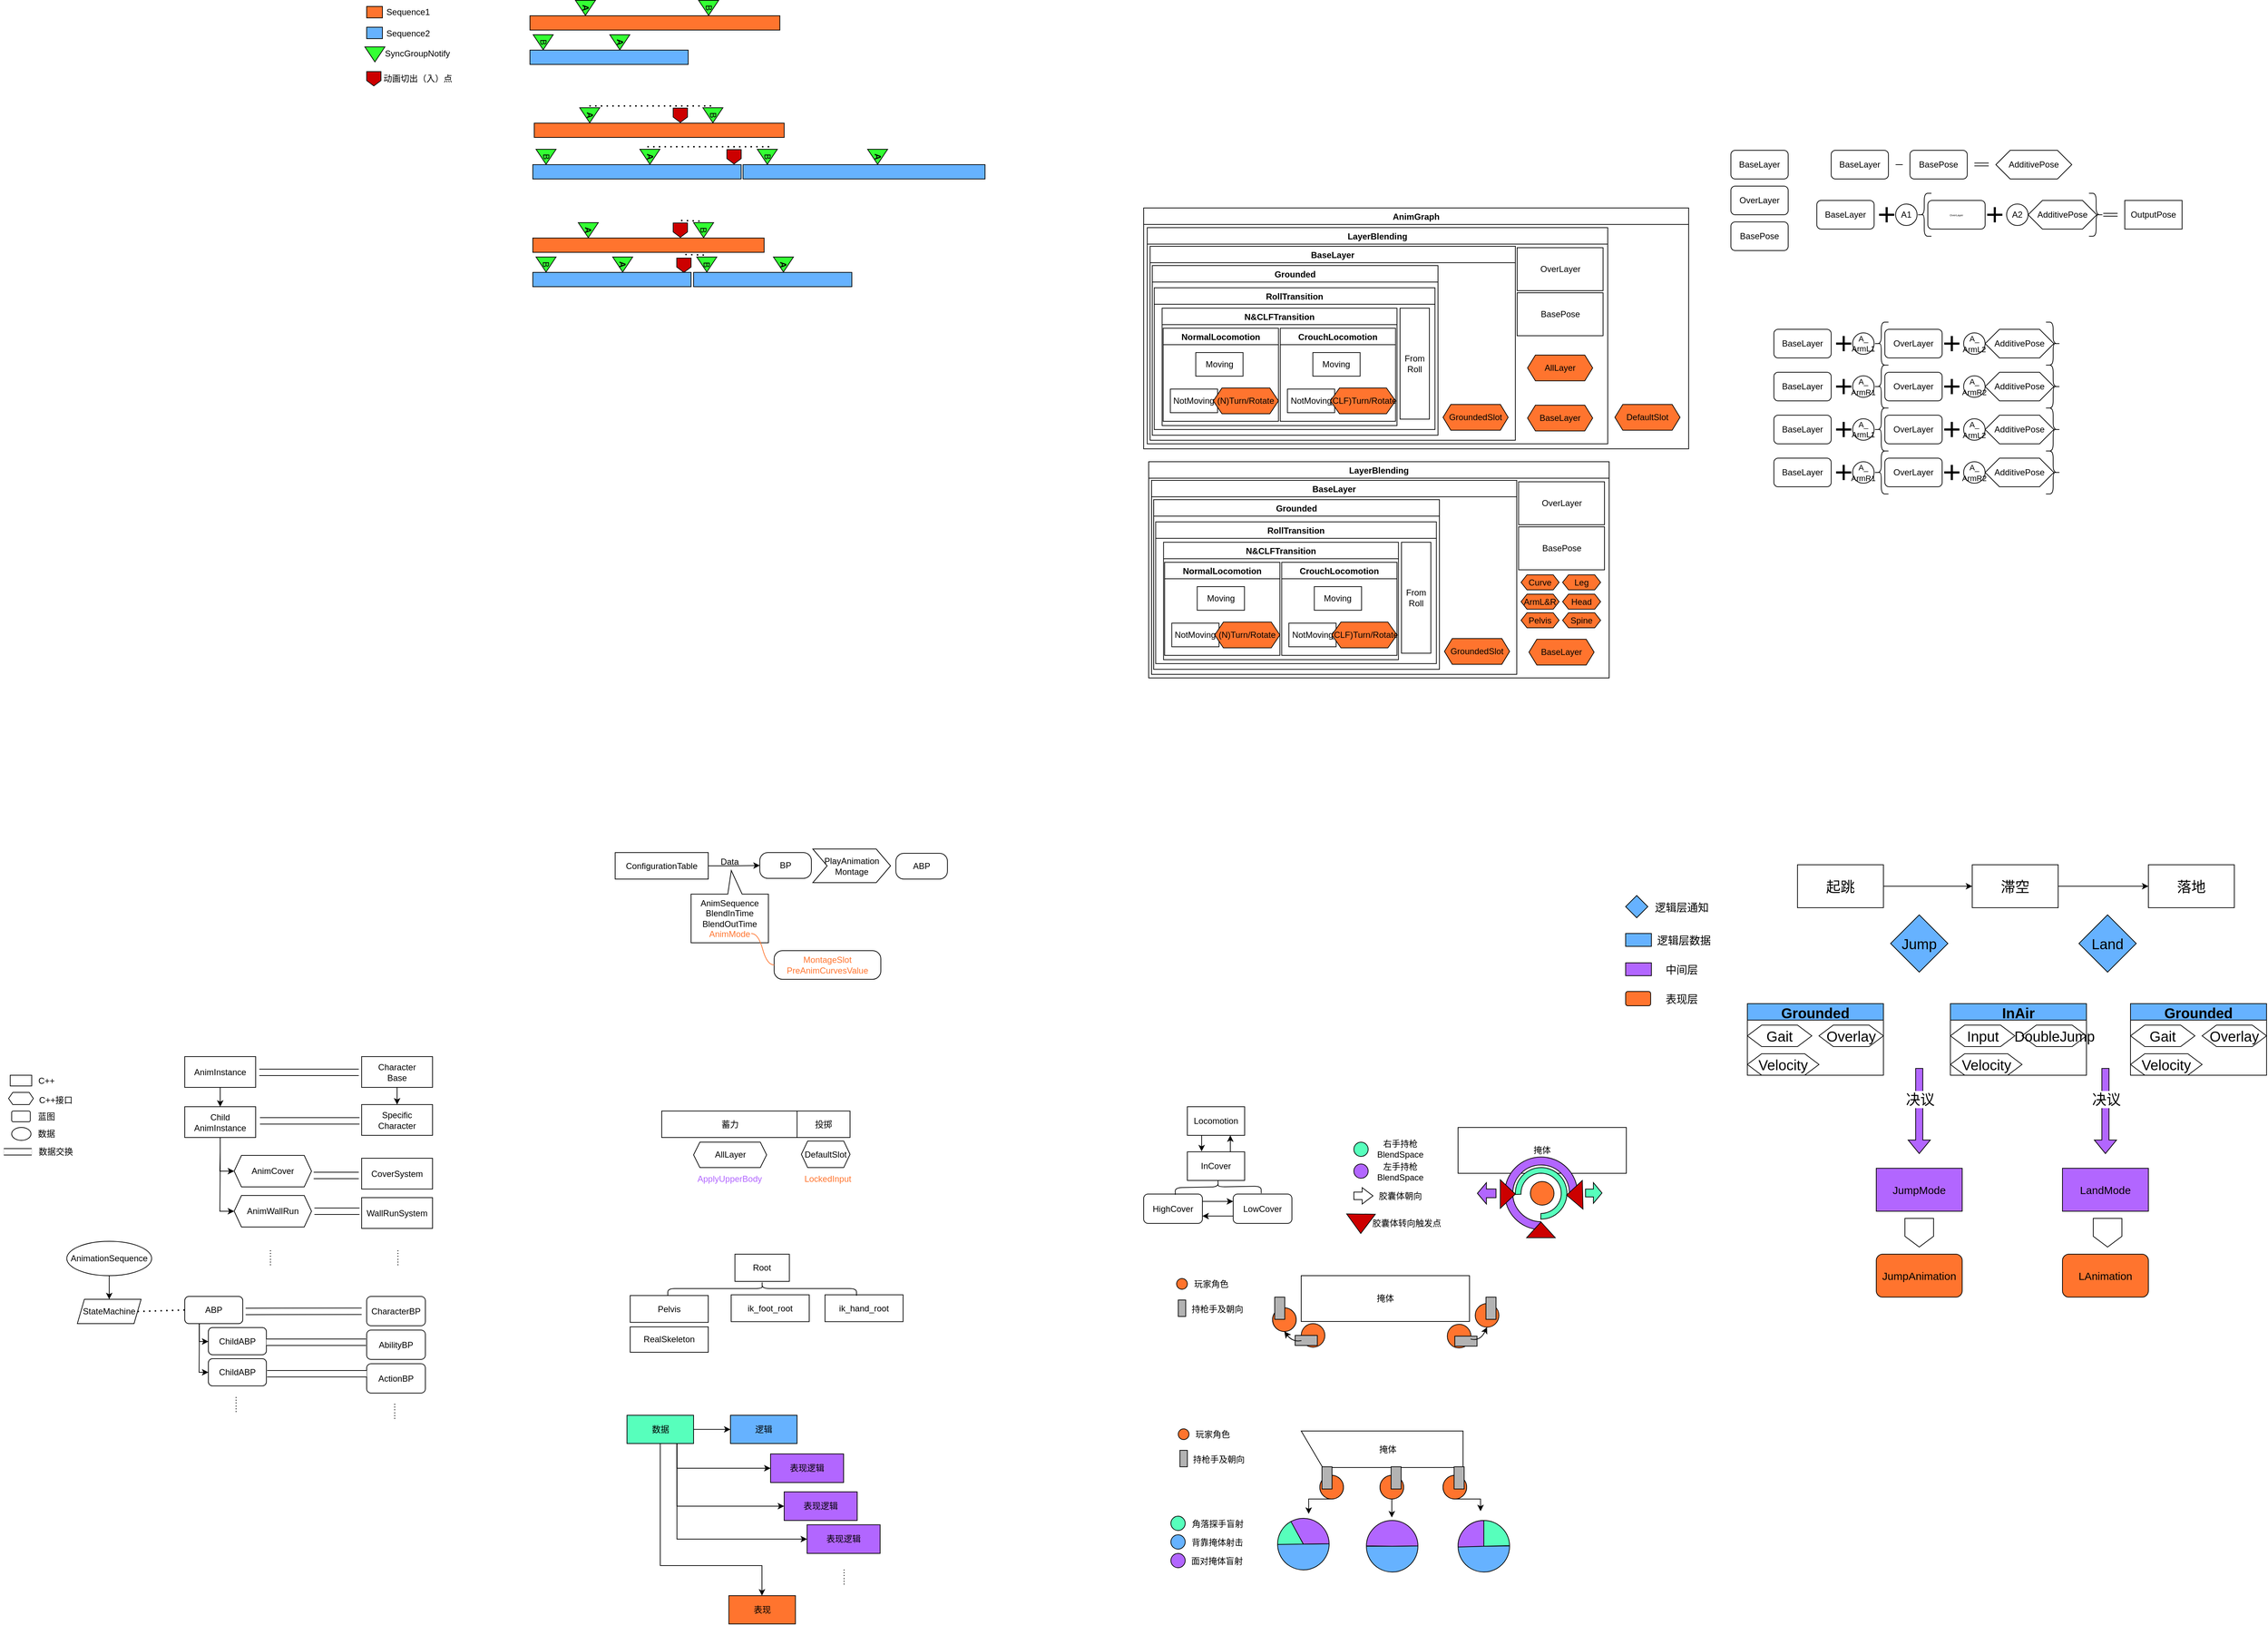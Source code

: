 <mxfile version="18.1.2" type="github">
  <diagram id="vrn0HeVkJkGQ8uHqAP4W" name="Page-1">
    <mxGraphModel dx="3659" dy="641" grid="0" gridSize="10" guides="1" tooltips="1" connect="1" arrows="1" fold="1" page="1" pageScale="1" pageWidth="827" pageHeight="1169" math="0" shadow="0">
      <root>
        <mxCell id="0" />
        <mxCell id="1" parent="0" />
        <mxCell id="hrSe9kSzbhexD2XqMXGz-36" value="" style="shape=manualInput;whiteSpace=wrap;html=1;fillColor=#FFFFFF;rotation=-90;verticalAlign=middle;horizontal=1;" parent="1" vertex="1">
          <mxGeometry x="-462.5" y="1951.5" width="51" height="226" as="geometry" />
        </mxCell>
        <mxCell id="xuFwdp0xskdRImY5IUV7-2" value="BaseLayer" style="rounded=1;whiteSpace=wrap;html=1;" parent="1" vertex="1">
          <mxGeometry x="50" y="250" width="80" height="40" as="geometry" />
        </mxCell>
        <mxCell id="xuFwdp0xskdRImY5IUV7-3" value="OverLayer" style="rounded=1;whiteSpace=wrap;html=1;" parent="1" vertex="1">
          <mxGeometry x="50" y="300" width="80" height="40" as="geometry" />
        </mxCell>
        <mxCell id="xuFwdp0xskdRImY5IUV7-4" value="BasePose" style="rounded=1;whiteSpace=wrap;html=1;" parent="1" vertex="1">
          <mxGeometry x="50" y="350" width="80" height="40" as="geometry" />
        </mxCell>
        <mxCell id="xuFwdp0xskdRImY5IUV7-5" value="BaseLayer" style="rounded=1;whiteSpace=wrap;html=1;" parent="1" vertex="1">
          <mxGeometry x="190" y="250" width="80" height="40" as="geometry" />
        </mxCell>
        <mxCell id="xuFwdp0xskdRImY5IUV7-6" value="BasePose" style="rounded=1;whiteSpace=wrap;html=1;" parent="1" vertex="1">
          <mxGeometry x="300" y="250" width="80" height="40" as="geometry" />
        </mxCell>
        <mxCell id="xuFwdp0xskdRImY5IUV7-7" value="" style="endArrow=none;html=1;rounded=0;" parent="1" edge="1">
          <mxGeometry width="50" height="50" relative="1" as="geometry">
            <mxPoint x="280" y="270" as="sourcePoint" />
            <mxPoint x="290" y="270" as="targetPoint" />
          </mxGeometry>
        </mxCell>
        <mxCell id="xuFwdp0xskdRImY5IUV7-11" value="AdditivePose" style="shape=hexagon;perimeter=hexagonPerimeter2;whiteSpace=wrap;html=1;fixedSize=1;" parent="1" vertex="1">
          <mxGeometry x="420" y="250" width="106" height="40" as="geometry" />
        </mxCell>
        <mxCell id="xuFwdp0xskdRImY5IUV7-12" value="BaseLayer" style="rounded=1;whiteSpace=wrap;html=1;" parent="1" vertex="1">
          <mxGeometry x="170" y="320" width="80" height="40" as="geometry" />
        </mxCell>
        <mxCell id="xuFwdp0xskdRImY5IUV7-13" value="&lt;font style=&quot;font-size: 4px&quot;&gt;OverLayer&lt;/font&gt;" style="rounded=1;whiteSpace=wrap;html=1;fontSize=5;" parent="1" vertex="1">
          <mxGeometry x="325" y="320" width="80" height="40" as="geometry" />
        </mxCell>
        <mxCell id="xuFwdp0xskdRImY5IUV7-14" value="AdditivePose" style="shape=hexagon;perimeter=hexagonPerimeter2;whiteSpace=wrap;html=1;fixedSize=1;" parent="1" vertex="1">
          <mxGeometry x="465" y="320" width="96" height="40" as="geometry" />
        </mxCell>
        <mxCell id="xuFwdp0xskdRImY5IUV7-15" value="" style="shape=umlDestroy;whiteSpace=wrap;html=1;strokeWidth=3;rotation=45;" parent="1" vertex="1">
          <mxGeometry x="411" y="332.5" width="15" height="15" as="geometry" />
        </mxCell>
        <mxCell id="xuFwdp0xskdRImY5IUV7-16" value="" style="shape=umlDestroy;whiteSpace=wrap;html=1;strokeWidth=3;rotation=45;" parent="1" vertex="1">
          <mxGeometry x="260" y="332.5" width="15" height="15" as="geometry" />
        </mxCell>
        <mxCell id="xuFwdp0xskdRImY5IUV7-18" value="" style="shape=link;html=1;rounded=0;" parent="1" edge="1">
          <mxGeometry relative="1" as="geometry">
            <mxPoint x="570" y="340" as="sourcePoint" />
            <mxPoint x="590" y="340" as="targetPoint" />
          </mxGeometry>
        </mxCell>
        <mxCell id="xuFwdp0xskdRImY5IUV7-20" value="" style="shape=link;html=1;rounded=0;" parent="1" edge="1">
          <mxGeometry relative="1" as="geometry">
            <mxPoint x="410" y="269.71" as="sourcePoint" />
            <mxPoint x="390" y="269.71" as="targetPoint" />
          </mxGeometry>
        </mxCell>
        <mxCell id="xuFwdp0xskdRImY5IUV7-22" value="OutputPose" style="rounded=0;whiteSpace=wrap;html=1;" parent="1" vertex="1">
          <mxGeometry x="600" y="320" width="80" height="40" as="geometry" />
        </mxCell>
        <mxCell id="xuFwdp0xskdRImY5IUV7-25" value="" style="shape=curlyBracket;whiteSpace=wrap;html=1;rounded=1;" parent="1" vertex="1">
          <mxGeometry x="310" y="310" width="20" height="60" as="geometry" />
        </mxCell>
        <mxCell id="xuFwdp0xskdRImY5IUV7-26" value="" style="shape=curlyBracket;whiteSpace=wrap;html=1;rounded=1;flipH=1;" parent="1" vertex="1">
          <mxGeometry x="550" y="310" width="20" height="60" as="geometry" />
        </mxCell>
        <mxCell id="xuFwdp0xskdRImY5IUV7-27" value="A1" style="ellipse;whiteSpace=wrap;html=1;aspect=fixed;" parent="1" vertex="1">
          <mxGeometry x="280" y="325" width="30" height="30" as="geometry" />
        </mxCell>
        <mxCell id="xuFwdp0xskdRImY5IUV7-28" value="A2" style="ellipse;whiteSpace=wrap;html=1;aspect=fixed;" parent="1" vertex="1">
          <mxGeometry x="435" y="325" width="30" height="30" as="geometry" />
        </mxCell>
        <mxCell id="xuFwdp0xskdRImY5IUV7-37" value="BaseLayer" style="rounded=1;whiteSpace=wrap;html=1;" parent="1" vertex="1">
          <mxGeometry x="110" y="500" width="80" height="40" as="geometry" />
        </mxCell>
        <mxCell id="xuFwdp0xskdRImY5IUV7-38" value="OverLayer" style="rounded=1;whiteSpace=wrap;html=1;" parent="1" vertex="1">
          <mxGeometry x="265" y="500" width="80" height="40" as="geometry" />
        </mxCell>
        <mxCell id="xuFwdp0xskdRImY5IUV7-39" value="AdditivePose" style="shape=hexagon;perimeter=hexagonPerimeter2;whiteSpace=wrap;html=1;fixedSize=1;" parent="1" vertex="1">
          <mxGeometry x="405" y="500" width="96" height="40" as="geometry" />
        </mxCell>
        <mxCell id="xuFwdp0xskdRImY5IUV7-40" value="" style="shape=umlDestroy;whiteSpace=wrap;html=1;strokeWidth=3;rotation=45;" parent="1" vertex="1">
          <mxGeometry x="351" y="512.5" width="15" height="15" as="geometry" />
        </mxCell>
        <mxCell id="xuFwdp0xskdRImY5IUV7-41" value="" style="shape=umlDestroy;whiteSpace=wrap;html=1;strokeWidth=3;rotation=45;" parent="1" vertex="1">
          <mxGeometry x="200" y="512.5" width="15" height="15" as="geometry" />
        </mxCell>
        <mxCell id="xuFwdp0xskdRImY5IUV7-42" value="" style="shape=curlyBracket;whiteSpace=wrap;html=1;rounded=1;" parent="1" vertex="1">
          <mxGeometry x="250" y="490" width="20" height="60" as="geometry" />
        </mxCell>
        <mxCell id="xuFwdp0xskdRImY5IUV7-43" value="" style="shape=curlyBracket;whiteSpace=wrap;html=1;rounded=1;flipH=1;" parent="1" vertex="1">
          <mxGeometry x="490" y="490" width="20" height="60" as="geometry" />
        </mxCell>
        <mxCell id="xuFwdp0xskdRImY5IUV7-44" value="&lt;p style=&quot;font-size: 11px&quot;&gt;&lt;font style=&quot;font-size: 11px ; line-height: 1&quot;&gt;A_&lt;br style=&quot;font-size: 11px&quot;&gt;&lt;/font&gt;&lt;font style=&quot;font-size: 11px ; line-height: 1&quot;&gt;ArmL1&lt;/font&gt;&lt;/p&gt;" style="ellipse;whiteSpace=wrap;html=1;aspect=fixed;fontSize=9;align=center;" parent="1" vertex="1">
          <mxGeometry x="220" y="505" width="30" height="30" as="geometry" />
        </mxCell>
        <mxCell id="xuFwdp0xskdRImY5IUV7-45" value="&lt;font style=&quot;font-size: 11px ; line-height: 1&quot;&gt;A_&lt;br&gt;&lt;/font&gt;&lt;font style=&quot;font-size: 11px ; line-height: 1&quot;&gt;ArmL2&lt;/font&gt;" style="ellipse;whiteSpace=wrap;html=1;aspect=fixed;" parent="1" vertex="1">
          <mxGeometry x="375" y="505" width="30" height="30" as="geometry" />
        </mxCell>
        <mxCell id="xuFwdp0xskdRImY5IUV7-46" value="BaseLayer" style="rounded=1;whiteSpace=wrap;html=1;" parent="1" vertex="1">
          <mxGeometry x="110" y="560" width="80" height="40" as="geometry" />
        </mxCell>
        <mxCell id="xuFwdp0xskdRImY5IUV7-47" value="OverLayer" style="rounded=1;whiteSpace=wrap;html=1;" parent="1" vertex="1">
          <mxGeometry x="265" y="560" width="80" height="40" as="geometry" />
        </mxCell>
        <mxCell id="xuFwdp0xskdRImY5IUV7-48" value="AdditivePose" style="shape=hexagon;perimeter=hexagonPerimeter2;whiteSpace=wrap;html=1;fixedSize=1;" parent="1" vertex="1">
          <mxGeometry x="405" y="560" width="96" height="40" as="geometry" />
        </mxCell>
        <mxCell id="xuFwdp0xskdRImY5IUV7-49" value="" style="shape=umlDestroy;whiteSpace=wrap;html=1;strokeWidth=3;rotation=45;" parent="1" vertex="1">
          <mxGeometry x="351" y="572.5" width="15" height="15" as="geometry" />
        </mxCell>
        <mxCell id="xuFwdp0xskdRImY5IUV7-50" value="" style="shape=umlDestroy;whiteSpace=wrap;html=1;strokeWidth=3;rotation=45;" parent="1" vertex="1">
          <mxGeometry x="200" y="572.5" width="15" height="15" as="geometry" />
        </mxCell>
        <mxCell id="xuFwdp0xskdRImY5IUV7-51" value="" style="shape=curlyBracket;whiteSpace=wrap;html=1;rounded=1;" parent="1" vertex="1">
          <mxGeometry x="250" y="550" width="20" height="60" as="geometry" />
        </mxCell>
        <mxCell id="xuFwdp0xskdRImY5IUV7-52" value="" style="shape=curlyBracket;whiteSpace=wrap;html=1;rounded=1;flipH=1;" parent="1" vertex="1">
          <mxGeometry x="490" y="550" width="20" height="60" as="geometry" />
        </mxCell>
        <mxCell id="xuFwdp0xskdRImY5IUV7-53" value="&lt;font style=&quot;font-size: 11px ; line-height: 1&quot;&gt;A_&lt;br&gt;&lt;/font&gt;&lt;font style=&quot;font-size: 11px ; line-height: 1&quot;&gt;ArmR1&lt;/font&gt;" style="ellipse;whiteSpace=wrap;html=1;aspect=fixed;" parent="1" vertex="1">
          <mxGeometry x="220" y="565" width="30" height="30" as="geometry" />
        </mxCell>
        <mxCell id="xuFwdp0xskdRImY5IUV7-54" value="&lt;font style=&quot;font-size: 11px ; line-height: 1&quot;&gt;A_&lt;br&gt;&lt;/font&gt;&lt;font style=&quot;font-size: 11px ; line-height: 1&quot;&gt;ArmR2&lt;/font&gt;" style="ellipse;whiteSpace=wrap;html=1;aspect=fixed;" parent="1" vertex="1">
          <mxGeometry x="375" y="565" width="30" height="30" as="geometry" />
        </mxCell>
        <mxCell id="5t36PK5r0zmvd9MRUijt-1" value="BaseLayer" style="rounded=1;whiteSpace=wrap;html=1;" parent="1" vertex="1">
          <mxGeometry x="110" y="620" width="80" height="40" as="geometry" />
        </mxCell>
        <mxCell id="5t36PK5r0zmvd9MRUijt-2" value="OverLayer" style="rounded=1;whiteSpace=wrap;html=1;" parent="1" vertex="1">
          <mxGeometry x="265" y="620" width="80" height="40" as="geometry" />
        </mxCell>
        <mxCell id="5t36PK5r0zmvd9MRUijt-3" value="AdditivePose" style="shape=hexagon;perimeter=hexagonPerimeter2;whiteSpace=wrap;html=1;fixedSize=1;" parent="1" vertex="1">
          <mxGeometry x="405" y="620" width="96" height="40" as="geometry" />
        </mxCell>
        <mxCell id="5t36PK5r0zmvd9MRUijt-4" value="" style="shape=umlDestroy;whiteSpace=wrap;html=1;strokeWidth=3;rotation=45;" parent="1" vertex="1">
          <mxGeometry x="351" y="632.5" width="15" height="15" as="geometry" />
        </mxCell>
        <mxCell id="5t36PK5r0zmvd9MRUijt-5" value="" style="shape=umlDestroy;whiteSpace=wrap;html=1;strokeWidth=3;rotation=45;" parent="1" vertex="1">
          <mxGeometry x="200" y="632.5" width="15" height="15" as="geometry" />
        </mxCell>
        <mxCell id="5t36PK5r0zmvd9MRUijt-6" value="" style="shape=curlyBracket;whiteSpace=wrap;html=1;rounded=1;" parent="1" vertex="1">
          <mxGeometry x="250" y="610" width="20" height="60" as="geometry" />
        </mxCell>
        <mxCell id="5t36PK5r0zmvd9MRUijt-7" value="" style="shape=curlyBracket;whiteSpace=wrap;html=1;rounded=1;flipH=1;" parent="1" vertex="1">
          <mxGeometry x="490" y="610" width="20" height="60" as="geometry" />
        </mxCell>
        <mxCell id="5t36PK5r0zmvd9MRUijt-8" value="&lt;p style=&quot;font-size: 11px&quot;&gt;&lt;font style=&quot;font-size: 11px ; line-height: 1&quot;&gt;A_&lt;br style=&quot;font-size: 11px&quot;&gt;&lt;/font&gt;&lt;font style=&quot;font-size: 11px ; line-height: 1&quot;&gt;ArmL1&lt;/font&gt;&lt;/p&gt;" style="ellipse;whiteSpace=wrap;html=1;aspect=fixed;fontSize=9;align=center;" parent="1" vertex="1">
          <mxGeometry x="220" y="625" width="30" height="30" as="geometry" />
        </mxCell>
        <mxCell id="5t36PK5r0zmvd9MRUijt-9" value="&lt;font style=&quot;font-size: 11px ; line-height: 1&quot;&gt;A_&lt;br&gt;&lt;/font&gt;&lt;font style=&quot;font-size: 11px ; line-height: 1&quot;&gt;ArmL2&lt;/font&gt;" style="ellipse;whiteSpace=wrap;html=1;aspect=fixed;" parent="1" vertex="1">
          <mxGeometry x="375" y="625" width="30" height="30" as="geometry" />
        </mxCell>
        <mxCell id="5t36PK5r0zmvd9MRUijt-10" value="BaseLayer" style="rounded=1;whiteSpace=wrap;html=1;" parent="1" vertex="1">
          <mxGeometry x="110" y="680" width="80" height="40" as="geometry" />
        </mxCell>
        <mxCell id="5t36PK5r0zmvd9MRUijt-11" value="OverLayer" style="rounded=1;whiteSpace=wrap;html=1;" parent="1" vertex="1">
          <mxGeometry x="265" y="680" width="80" height="40" as="geometry" />
        </mxCell>
        <mxCell id="5t36PK5r0zmvd9MRUijt-12" value="AdditivePose" style="shape=hexagon;perimeter=hexagonPerimeter2;whiteSpace=wrap;html=1;fixedSize=1;" parent="1" vertex="1">
          <mxGeometry x="405" y="680" width="96" height="40" as="geometry" />
        </mxCell>
        <mxCell id="5t36PK5r0zmvd9MRUijt-13" value="" style="shape=umlDestroy;whiteSpace=wrap;html=1;strokeWidth=3;rotation=45;" parent="1" vertex="1">
          <mxGeometry x="351" y="692.5" width="15" height="15" as="geometry" />
        </mxCell>
        <mxCell id="5t36PK5r0zmvd9MRUijt-14" value="" style="shape=umlDestroy;whiteSpace=wrap;html=1;strokeWidth=3;rotation=45;" parent="1" vertex="1">
          <mxGeometry x="200" y="692.5" width="15" height="15" as="geometry" />
        </mxCell>
        <mxCell id="5t36PK5r0zmvd9MRUijt-15" value="" style="shape=curlyBracket;whiteSpace=wrap;html=1;rounded=1;" parent="1" vertex="1">
          <mxGeometry x="250" y="670" width="20" height="60" as="geometry" />
        </mxCell>
        <mxCell id="5t36PK5r0zmvd9MRUijt-16" value="" style="shape=curlyBracket;whiteSpace=wrap;html=1;rounded=1;flipH=1;" parent="1" vertex="1">
          <mxGeometry x="490" y="670" width="20" height="60" as="geometry" />
        </mxCell>
        <mxCell id="5t36PK5r0zmvd9MRUijt-17" value="&lt;font style=&quot;font-size: 11px ; line-height: 1&quot;&gt;A_&lt;br&gt;&lt;/font&gt;&lt;font style=&quot;font-size: 11px ; line-height: 1&quot;&gt;ArmR1&lt;/font&gt;" style="ellipse;whiteSpace=wrap;html=1;aspect=fixed;" parent="1" vertex="1">
          <mxGeometry x="220" y="685" width="30" height="30" as="geometry" />
        </mxCell>
        <mxCell id="5t36PK5r0zmvd9MRUijt-18" value="&lt;font style=&quot;font-size: 11px ; line-height: 1&quot;&gt;A_&lt;br&gt;&lt;/font&gt;&lt;font style=&quot;font-size: 11px ; line-height: 1&quot;&gt;ArmR2&lt;/font&gt;" style="ellipse;whiteSpace=wrap;html=1;aspect=fixed;" parent="1" vertex="1">
          <mxGeometry x="375" y="685" width="30" height="30" as="geometry" />
        </mxCell>
        <mxCell id="IGxMuxNKU_5qsN4qUuhu-4" style="edgeStyle=orthogonalEdgeStyle;rounded=0;orthogonalLoop=1;jettySize=auto;html=1;exitX=1;exitY=0.5;exitDx=0;exitDy=0;entryX=0;entryY=0.5;entryDx=0;entryDy=0;fontSize=20;" parent="1" source="IGxMuxNKU_5qsN4qUuhu-1" target="IGxMuxNKU_5qsN4qUuhu-2" edge="1">
          <mxGeometry relative="1" as="geometry" />
        </mxCell>
        <mxCell id="IGxMuxNKU_5qsN4qUuhu-1" value="&lt;font style=&quot;font-size: 20px&quot;&gt;起跳&lt;/font&gt;" style="rounded=0;whiteSpace=wrap;html=1;" parent="1" vertex="1">
          <mxGeometry x="143" y="1248" width="120" height="60" as="geometry" />
        </mxCell>
        <mxCell id="IGxMuxNKU_5qsN4qUuhu-5" style="edgeStyle=orthogonalEdgeStyle;rounded=0;orthogonalLoop=1;jettySize=auto;html=1;exitX=1;exitY=0.5;exitDx=0;exitDy=0;entryX=0;entryY=0.5;entryDx=0;entryDy=0;fontSize=20;" parent="1" source="IGxMuxNKU_5qsN4qUuhu-2" target="IGxMuxNKU_5qsN4qUuhu-3" edge="1">
          <mxGeometry relative="1" as="geometry" />
        </mxCell>
        <mxCell id="IGxMuxNKU_5qsN4qUuhu-2" value="&lt;font style=&quot;font-size: 20px&quot;&gt;滞空&lt;/font&gt;" style="rounded=0;whiteSpace=wrap;html=1;" parent="1" vertex="1">
          <mxGeometry x="387" y="1248" width="120" height="60" as="geometry" />
        </mxCell>
        <mxCell id="IGxMuxNKU_5qsN4qUuhu-3" value="&lt;span style=&quot;font-size: 20px&quot;&gt;落地&lt;/span&gt;" style="rounded=0;whiteSpace=wrap;html=1;" parent="1" vertex="1">
          <mxGeometry x="633" y="1248" width="120" height="60" as="geometry" />
        </mxCell>
        <mxCell id="IGxMuxNKU_5qsN4qUuhu-6" value="Jump" style="rhombus;whiteSpace=wrap;html=1;fontSize=20;fillColor=#66B2FF;" parent="1" vertex="1">
          <mxGeometry x="273" y="1318" width="80" height="80" as="geometry" />
        </mxCell>
        <mxCell id="IGxMuxNKU_5qsN4qUuhu-7" value="Land" style="rhombus;whiteSpace=wrap;html=1;fontSize=20;fillColor=#66B2FF;" parent="1" vertex="1">
          <mxGeometry x="536" y="1318" width="80" height="80" as="geometry" />
        </mxCell>
        <mxCell id="IGxMuxNKU_5qsN4qUuhu-8" value="Grounded" style="swimlane;fontSize=20;fillColor=#66B2FF;" parent="1" vertex="1">
          <mxGeometry x="73" y="1442" width="190" height="100" as="geometry">
            <mxRectangle x="10" y="1340" width="130" height="30" as="alternateBounds" />
          </mxGeometry>
        </mxCell>
        <mxCell id="IGxMuxNKU_5qsN4qUuhu-9" value="Gait" style="shape=hexagon;perimeter=hexagonPerimeter2;whiteSpace=wrap;html=1;fixedSize=1;fontSize=20;" parent="IGxMuxNKU_5qsN4qUuhu-8" vertex="1">
          <mxGeometry y="30" width="90" height="30" as="geometry" />
        </mxCell>
        <mxCell id="IGxMuxNKU_5qsN4qUuhu-12" value="Velocity" style="shape=hexagon;perimeter=hexagonPerimeter2;whiteSpace=wrap;html=1;fixedSize=1;fontSize=20;" parent="IGxMuxNKU_5qsN4qUuhu-8" vertex="1">
          <mxGeometry y="70" width="100" height="30" as="geometry" />
        </mxCell>
        <mxCell id="IGxMuxNKU_5qsN4qUuhu-13" value="Overlay" style="shape=hexagon;perimeter=hexagonPerimeter2;whiteSpace=wrap;html=1;fixedSize=1;fontSize=20;" parent="IGxMuxNKU_5qsN4qUuhu-8" vertex="1">
          <mxGeometry x="100" y="30" width="90" height="30" as="geometry" />
        </mxCell>
        <mxCell id="IGxMuxNKU_5qsN4qUuhu-14" value="InAir" style="swimlane;fontSize=20;fillColor=#66B2FF;" parent="1" vertex="1">
          <mxGeometry x="356.5" y="1442" width="190" height="100" as="geometry">
            <mxRectangle x="10" y="1340" width="130" height="30" as="alternateBounds" />
          </mxGeometry>
        </mxCell>
        <mxCell id="IGxMuxNKU_5qsN4qUuhu-15" value="Input" style="shape=hexagon;perimeter=hexagonPerimeter2;whiteSpace=wrap;html=1;fixedSize=1;fontSize=20;" parent="IGxMuxNKU_5qsN4qUuhu-14" vertex="1">
          <mxGeometry y="30" width="90" height="30" as="geometry" />
        </mxCell>
        <mxCell id="IGxMuxNKU_5qsN4qUuhu-16" value="Velocity" style="shape=hexagon;perimeter=hexagonPerimeter2;whiteSpace=wrap;html=1;fixedSize=1;fontSize=20;" parent="IGxMuxNKU_5qsN4qUuhu-14" vertex="1">
          <mxGeometry y="70" width="100" height="30" as="geometry" />
        </mxCell>
        <mxCell id="IGxMuxNKU_5qsN4qUuhu-17" value="DoubleJump" style="shape=hexagon;perimeter=hexagonPerimeter2;whiteSpace=wrap;html=1;fixedSize=1;fontSize=20;" parent="IGxMuxNKU_5qsN4qUuhu-14" vertex="1">
          <mxGeometry x="100" y="30" width="90" height="30" as="geometry" />
        </mxCell>
        <mxCell id="IGxMuxNKU_5qsN4qUuhu-18" value="Grounded" style="swimlane;fontSize=20;fillColor=#66B2FF;" parent="1" vertex="1">
          <mxGeometry x="608" y="1442" width="190" height="100" as="geometry">
            <mxRectangle x="10" y="1340" width="130" height="30" as="alternateBounds" />
          </mxGeometry>
        </mxCell>
        <mxCell id="IGxMuxNKU_5qsN4qUuhu-19" value="Gait" style="shape=hexagon;perimeter=hexagonPerimeter2;whiteSpace=wrap;html=1;fixedSize=1;fontSize=20;" parent="IGxMuxNKU_5qsN4qUuhu-18" vertex="1">
          <mxGeometry y="30" width="90" height="30" as="geometry" />
        </mxCell>
        <mxCell id="IGxMuxNKU_5qsN4qUuhu-20" value="Velocity" style="shape=hexagon;perimeter=hexagonPerimeter2;whiteSpace=wrap;html=1;fixedSize=1;fontSize=20;" parent="IGxMuxNKU_5qsN4qUuhu-18" vertex="1">
          <mxGeometry y="70" width="100" height="30" as="geometry" />
        </mxCell>
        <mxCell id="IGxMuxNKU_5qsN4qUuhu-21" value="Overlay" style="shape=hexagon;perimeter=hexagonPerimeter2;whiteSpace=wrap;html=1;fixedSize=1;fontSize=20;" parent="IGxMuxNKU_5qsN4qUuhu-18" vertex="1">
          <mxGeometry x="100" y="30" width="90" height="30" as="geometry" />
        </mxCell>
        <mxCell id="IGxMuxNKU_5qsN4qUuhu-22" value="" style="shape=flexArrow;endArrow=classic;html=1;rounded=0;fontSize=20;fillColor=#B266FF;" parent="1" edge="1">
          <mxGeometry width="50" height="50" relative="1" as="geometry">
            <mxPoint x="313" y="1532" as="sourcePoint" />
            <mxPoint x="313" y="1652" as="targetPoint" />
          </mxGeometry>
        </mxCell>
        <mxCell id="IGxMuxNKU_5qsN4qUuhu-23" value="决议" style="edgeLabel;html=1;align=center;verticalAlign=middle;resizable=0;points=[];fontSize=20;" parent="IGxMuxNKU_5qsN4qUuhu-22" vertex="1" connectable="0">
          <mxGeometry x="-0.283" y="1" relative="1" as="geometry">
            <mxPoint as="offset" />
          </mxGeometry>
        </mxCell>
        <mxCell id="IGxMuxNKU_5qsN4qUuhu-24" value="" style="shape=flexArrow;endArrow=classic;html=1;rounded=0;fontSize=20;fillColor=#B266FF;" parent="1" edge="1">
          <mxGeometry width="50" height="50" relative="1" as="geometry">
            <mxPoint x="573" y="1532" as="sourcePoint" />
            <mxPoint x="573" y="1652" as="targetPoint" />
          </mxGeometry>
        </mxCell>
        <mxCell id="IGxMuxNKU_5qsN4qUuhu-25" value="决议" style="edgeLabel;html=1;align=center;verticalAlign=middle;resizable=0;points=[];fontSize=20;" parent="IGxMuxNKU_5qsN4qUuhu-24" vertex="1" connectable="0">
          <mxGeometry x="-0.283" y="1" relative="1" as="geometry">
            <mxPoint as="offset" />
          </mxGeometry>
        </mxCell>
        <mxCell id="IGxMuxNKU_5qsN4qUuhu-26" value="&lt;font style=&quot;font-size: 15px&quot;&gt;JumpMode&lt;/font&gt;" style="rounded=0;whiteSpace=wrap;html=1;fillColor=#B266FF;" parent="1" vertex="1">
          <mxGeometry x="253" y="1672" width="120" height="60" as="geometry" />
        </mxCell>
        <mxCell id="IGxMuxNKU_5qsN4qUuhu-27" value="&lt;font style=&quot;font-size: 15px&quot;&gt;LandMode&lt;/font&gt;" style="rounded=0;whiteSpace=wrap;html=1;fillColor=#B266FF;" parent="1" vertex="1">
          <mxGeometry x="513" y="1672" width="120" height="60" as="geometry" />
        </mxCell>
        <mxCell id="IGxMuxNKU_5qsN4qUuhu-28" value="" style="shape=offPageConnector;whiteSpace=wrap;html=1;fontSize=15;" parent="1" vertex="1">
          <mxGeometry x="293" y="1742" width="40" height="40" as="geometry" />
        </mxCell>
        <mxCell id="IGxMuxNKU_5qsN4qUuhu-29" value="" style="shape=offPageConnector;whiteSpace=wrap;html=1;fontSize=15;" parent="1" vertex="1">
          <mxGeometry x="556" y="1742" width="40" height="40" as="geometry" />
        </mxCell>
        <mxCell id="IGxMuxNKU_5qsN4qUuhu-30" value="JumpAnimation" style="rounded=1;whiteSpace=wrap;html=1;fontSize=15;fillColor=#FF742E;" parent="1" vertex="1">
          <mxGeometry x="253" y="1792" width="120" height="60" as="geometry" />
        </mxCell>
        <mxCell id="IGxMuxNKU_5qsN4qUuhu-31" value="LAnimation" style="rounded=1;whiteSpace=wrap;html=1;fontSize=15;fillColor=#FF742E;" parent="1" vertex="1">
          <mxGeometry x="513" y="1792" width="120" height="60" as="geometry" />
        </mxCell>
        <mxCell id="IGxMuxNKU_5qsN4qUuhu-32" value="" style="rhombus;whiteSpace=wrap;html=1;fontSize=15;fillColor=#66B2FF;" parent="1" vertex="1">
          <mxGeometry x="-97" y="1291" width="31" height="31" as="geometry" />
        </mxCell>
        <mxCell id="IGxMuxNKU_5qsN4qUuhu-33" value="逻辑层通知" style="text;html=1;strokeColor=none;fillColor=none;align=center;verticalAlign=middle;whiteSpace=wrap;rounded=0;fontSize=15;" parent="1" vertex="1">
          <mxGeometry x="-69" y="1292" width="101" height="30" as="geometry" />
        </mxCell>
        <mxCell id="IGxMuxNKU_5qsN4qUuhu-34" value="" style="rounded=0;whiteSpace=wrap;html=1;fontSize=15;fillColor=#66B2FF;" parent="1" vertex="1">
          <mxGeometry x="-97" y="1344" width="36" height="18" as="geometry" />
        </mxCell>
        <mxCell id="IGxMuxNKU_5qsN4qUuhu-35" value="逻辑层数据" style="text;html=1;strokeColor=none;fillColor=none;align=center;verticalAlign=middle;whiteSpace=wrap;rounded=0;fontSize=15;" parent="1" vertex="1">
          <mxGeometry x="-66" y="1338" width="101" height="30" as="geometry" />
        </mxCell>
        <mxCell id="IGxMuxNKU_5qsN4qUuhu-37" value="" style="rounded=0;whiteSpace=wrap;html=1;fontSize=15;fillColor=#B266FF;" parent="1" vertex="1">
          <mxGeometry x="-97" y="1385" width="36" height="18" as="geometry" />
        </mxCell>
        <mxCell id="IGxMuxNKU_5qsN4qUuhu-38" value="中间层" style="text;html=1;strokeColor=none;fillColor=none;align=center;verticalAlign=middle;whiteSpace=wrap;rounded=0;fontSize=15;" parent="1" vertex="1">
          <mxGeometry x="-69" y="1379" width="101" height="30" as="geometry" />
        </mxCell>
        <mxCell id="IGxMuxNKU_5qsN4qUuhu-39" value="" style="rounded=1;whiteSpace=wrap;html=1;fontSize=15;fillColor=#FF742E;" parent="1" vertex="1">
          <mxGeometry x="-97" y="1425" width="35" height="20" as="geometry" />
        </mxCell>
        <mxCell id="IGxMuxNKU_5qsN4qUuhu-40" value="表现层" style="text;html=1;strokeColor=none;fillColor=none;align=center;verticalAlign=middle;whiteSpace=wrap;rounded=0;fontSize=15;" parent="1" vertex="1">
          <mxGeometry x="-69" y="1420" width="101" height="30" as="geometry" />
        </mxCell>
        <mxCell id="hrSe9kSzbhexD2XqMXGz-7" style="edgeStyle=orthogonalEdgeStyle;rounded=0;orthogonalLoop=1;jettySize=auto;html=1;exitX=0.25;exitY=1;exitDx=0;exitDy=0;" parent="1" source="hrSe9kSzbhexD2XqMXGz-1" edge="1">
          <mxGeometry relative="1" as="geometry">
            <mxPoint x="-689.069" y="1648.345" as="targetPoint" />
          </mxGeometry>
        </mxCell>
        <mxCell id="hrSe9kSzbhexD2XqMXGz-1" value="Locomotion" style="rounded=0;whiteSpace=wrap;html=1;" parent="1" vertex="1">
          <mxGeometry x="-709" y="1586" width="80" height="40" as="geometry" />
        </mxCell>
        <mxCell id="hrSe9kSzbhexD2XqMXGz-8" style="edgeStyle=orthogonalEdgeStyle;rounded=0;orthogonalLoop=1;jettySize=auto;html=1;exitX=0.75;exitY=0;exitDx=0;exitDy=0;entryX=0.75;entryY=1;entryDx=0;entryDy=0;" parent="1" source="hrSe9kSzbhexD2XqMXGz-3" target="hrSe9kSzbhexD2XqMXGz-1" edge="1">
          <mxGeometry relative="1" as="geometry" />
        </mxCell>
        <mxCell id="hrSe9kSzbhexD2XqMXGz-3" value="InCover" style="rounded=0;whiteSpace=wrap;html=1;" parent="1" vertex="1">
          <mxGeometry x="-709" y="1649" width="80" height="40" as="geometry" />
        </mxCell>
        <mxCell id="hrSe9kSzbhexD2XqMXGz-10" style="edgeStyle=orthogonalEdgeStyle;rounded=0;orthogonalLoop=1;jettySize=auto;html=1;exitX=1;exitY=0.25;exitDx=0;exitDy=0;entryX=0;entryY=0.25;entryDx=0;entryDy=0;" parent="1" source="hrSe9kSzbhexD2XqMXGz-4" target="hrSe9kSzbhexD2XqMXGz-5" edge="1">
          <mxGeometry relative="1" as="geometry" />
        </mxCell>
        <mxCell id="hrSe9kSzbhexD2XqMXGz-4" value="HighCover" style="rounded=1;whiteSpace=wrap;html=1;" parent="1" vertex="1">
          <mxGeometry x="-770" y="1708" width="82" height="41" as="geometry" />
        </mxCell>
        <mxCell id="hrSe9kSzbhexD2XqMXGz-11" style="edgeStyle=orthogonalEdgeStyle;rounded=0;orthogonalLoop=1;jettySize=auto;html=1;exitX=0;exitY=0.75;exitDx=0;exitDy=0;entryX=1;entryY=0.75;entryDx=0;entryDy=0;" parent="1" source="hrSe9kSzbhexD2XqMXGz-5" target="hrSe9kSzbhexD2XqMXGz-4" edge="1">
          <mxGeometry relative="1" as="geometry" />
        </mxCell>
        <mxCell id="hrSe9kSzbhexD2XqMXGz-5" value="LowCover" style="rounded=1;whiteSpace=wrap;html=1;" parent="1" vertex="1">
          <mxGeometry x="-645" y="1708" width="82" height="41" as="geometry" />
        </mxCell>
        <mxCell id="hrSe9kSzbhexD2XqMXGz-9" value="" style="shape=curlyBracket;whiteSpace=wrap;html=1;rounded=1;flipH=1;rotation=-91;" parent="1" vertex="1">
          <mxGeometry x="-676" y="1638" width="20" height="120" as="geometry" />
        </mxCell>
        <mxCell id="hrSe9kSzbhexD2XqMXGz-12" value="掩体" style="rounded=0;whiteSpace=wrap;html=1;" parent="1" vertex="1">
          <mxGeometry x="-550" y="1822" width="235" height="64" as="geometry" />
        </mxCell>
        <mxCell id="hrSe9kSzbhexD2XqMXGz-13" value="" style="ellipse;whiteSpace=wrap;html=1;aspect=fixed;fillColor=#FF742E;" parent="1" vertex="1">
          <mxGeometry x="-550" y="1889" width="33" height="33" as="geometry" />
        </mxCell>
        <mxCell id="hrSe9kSzbhexD2XqMXGz-14" value="" style="ellipse;whiteSpace=wrap;html=1;aspect=fixed;" parent="1" vertex="1">
          <mxGeometry x="-590" y="1867" width="33" height="33" as="geometry" />
        </mxCell>
        <mxCell id="hrSe9kSzbhexD2XqMXGz-15" value="" style="curved=1;endArrow=classic;html=1;rounded=0;exitX=0.009;exitY=0.721;exitDx=0;exitDy=0;entryX=0.5;entryY=1;entryDx=0;entryDy=0;exitPerimeter=0;" parent="1" source="hrSe9kSzbhexD2XqMXGz-13" target="hrSe9kSzbhexD2XqMXGz-14" edge="1">
          <mxGeometry width="50" height="50" relative="1" as="geometry">
            <mxPoint x="-429" y="1871" as="sourcePoint" />
            <mxPoint x="-379" y="1821" as="targetPoint" />
            <Array as="points">
              <mxPoint x="-562" y="1915" />
            </Array>
          </mxGeometry>
        </mxCell>
        <mxCell id="hrSe9kSzbhexD2XqMXGz-17" value="" style="ellipse;whiteSpace=wrap;html=1;aspect=fixed;fillColor=#FF742E;" parent="1" vertex="1">
          <mxGeometry x="-590" y="1867" width="33" height="33" as="geometry" />
        </mxCell>
        <mxCell id="hrSe9kSzbhexD2XqMXGz-18" value="" style="ellipse;whiteSpace=wrap;html=1;aspect=fixed;fillColor=#FF742E;" parent="1" vertex="1">
          <mxGeometry x="-307" y="1861" width="33" height="33" as="geometry" />
        </mxCell>
        <mxCell id="hrSe9kSzbhexD2XqMXGz-20" value="" style="ellipse;whiteSpace=wrap;html=1;aspect=fixed;fillColor=#FF742E;" parent="1" vertex="1">
          <mxGeometry x="-346" y="1890" width="33" height="33" as="geometry" />
        </mxCell>
        <mxCell id="hrSe9kSzbhexD2XqMXGz-21" value="" style="rounded=0;whiteSpace=wrap;html=1;" parent="1" vertex="1">
          <mxGeometry x="-587" y="1852" width="14" height="31" as="geometry" />
        </mxCell>
        <mxCell id="hrSe9kSzbhexD2XqMXGz-22" value="" style="rounded=0;whiteSpace=wrap;html=1;rotation=-90;fillColor=#B3B3B3;" parent="1" vertex="1">
          <mxGeometry x="-550" y="1897" width="14" height="31" as="geometry" />
        </mxCell>
        <mxCell id="hrSe9kSzbhexD2XqMXGz-16" value="" style="curved=1;endArrow=classic;html=1;rounded=0;exitX=0.009;exitY=0.721;exitDx=0;exitDy=0;entryX=0.5;entryY=1;entryDx=0;entryDy=0;exitPerimeter=0;" parent="1" target="hrSe9kSzbhexD2XqMXGz-17" edge="1">
          <mxGeometry width="50" height="50" relative="1" as="geometry">
            <mxPoint x="-549.703" y="1912.793" as="sourcePoint" />
            <mxPoint x="-379" y="1821" as="targetPoint" />
            <Array as="points">
              <mxPoint x="-562" y="1915" />
            </Array>
          </mxGeometry>
        </mxCell>
        <mxCell id="hrSe9kSzbhexD2XqMXGz-23" value="" style="rounded=0;whiteSpace=wrap;html=1;fillColor=#B3B3B3;" parent="1" vertex="1">
          <mxGeometry x="-587" y="1852" width="14" height="31" as="geometry" />
        </mxCell>
        <mxCell id="hrSe9kSzbhexD2XqMXGz-24" value="" style="rounded=0;whiteSpace=wrap;html=1;fillColor=#B3B3B3;" parent="1" vertex="1">
          <mxGeometry x="-292" y="1852" width="14" height="31" as="geometry" />
        </mxCell>
        <mxCell id="hrSe9kSzbhexD2XqMXGz-25" value="" style="rounded=0;whiteSpace=wrap;html=1;rotation=90;fillColor=#B3B3B3;" parent="1" vertex="1">
          <mxGeometry x="-327" y="1898" width="14" height="31" as="geometry" />
        </mxCell>
        <mxCell id="hrSe9kSzbhexD2XqMXGz-19" value="" style="curved=1;endArrow=classic;html=1;rounded=0;entryX=0.5;entryY=1;entryDx=0;entryDy=0;" parent="1" source="hrSe9kSzbhexD2XqMXGz-20" target="hrSe9kSzbhexD2XqMXGz-18" edge="1">
          <mxGeometry width="50" height="50" relative="1" as="geometry">
            <mxPoint x="-306.703" y="1941.793" as="sourcePoint" />
            <mxPoint x="-136" y="1850" as="targetPoint" />
            <Array as="points">
              <mxPoint x="-300" y="1914" />
            </Array>
          </mxGeometry>
        </mxCell>
        <mxCell id="hrSe9kSzbhexD2XqMXGz-26" value="" style="ellipse;whiteSpace=wrap;html=1;aspect=fixed;fillColor=#FF742E;" parent="1" vertex="1">
          <mxGeometry x="-724" y="1826" width="15" height="15" as="geometry" />
        </mxCell>
        <mxCell id="hrSe9kSzbhexD2XqMXGz-27" value="玩家角色" style="text;html=1;strokeColor=none;fillColor=none;align=center;verticalAlign=middle;whiteSpace=wrap;rounded=0;" parent="1" vertex="1">
          <mxGeometry x="-709" y="1824" width="67" height="19" as="geometry" />
        </mxCell>
        <mxCell id="hrSe9kSzbhexD2XqMXGz-28" value="" style="rounded=0;whiteSpace=wrap;html=1;fillColor=#B3B3B3;" parent="1" vertex="1">
          <mxGeometry x="-721.69" y="1856" width="10.39" height="23" as="geometry" />
        </mxCell>
        <mxCell id="hrSe9kSzbhexD2XqMXGz-29" value="持枪手及朝向" style="text;html=1;strokeColor=none;fillColor=none;align=center;verticalAlign=middle;whiteSpace=wrap;rounded=0;" parent="1" vertex="1">
          <mxGeometry x="-709" y="1859" width="84" height="19" as="geometry" />
        </mxCell>
        <mxCell id="hrSe9kSzbhexD2XqMXGz-31" value="" style="ellipse;whiteSpace=wrap;html=1;aspect=fixed;" parent="1" vertex="1">
          <mxGeometry x="-352" y="2101" width="33" height="33" as="geometry" />
        </mxCell>
        <mxCell id="hrSe9kSzbhexD2XqMXGz-61" style="edgeStyle=orthogonalEdgeStyle;rounded=0;orthogonalLoop=1;jettySize=auto;html=1;exitX=0.5;exitY=1;exitDx=0;exitDy=0;" parent="1" source="hrSe9kSzbhexD2XqMXGz-32" edge="1">
          <mxGeometry relative="1" as="geometry">
            <mxPoint x="-299.575" y="2151.057" as="targetPoint" />
          </mxGeometry>
        </mxCell>
        <mxCell id="hrSe9kSzbhexD2XqMXGz-32" value="" style="ellipse;whiteSpace=wrap;html=1;aspect=fixed;fillColor=#FF742E;" parent="1" vertex="1">
          <mxGeometry x="-352" y="2101" width="33" height="33" as="geometry" />
        </mxCell>
        <mxCell id="hrSe9kSzbhexD2XqMXGz-34" value="" style="rounded=0;whiteSpace=wrap;html=1;fillColor=#B3B3B3;" parent="1" vertex="1">
          <mxGeometry x="-336.5" y="2089" width="14" height="31" as="geometry" />
        </mxCell>
        <mxCell id="hrSe9kSzbhexD2XqMXGz-37" value="掩体" style="text;html=1;strokeColor=none;fillColor=none;align=center;verticalAlign=middle;whiteSpace=wrap;rounded=0;" parent="1" vertex="1">
          <mxGeometry x="-459" y="2049.5" width="60" height="30" as="geometry" />
        </mxCell>
        <mxCell id="hrSe9kSzbhexD2XqMXGz-38" value="" style="ellipse;whiteSpace=wrap;html=1;aspect=fixed;" parent="1" vertex="1">
          <mxGeometry x="-440" y="2101" width="33" height="33" as="geometry" />
        </mxCell>
        <mxCell id="hrSe9kSzbhexD2XqMXGz-60" style="edgeStyle=orthogonalEdgeStyle;rounded=0;orthogonalLoop=1;jettySize=auto;html=1;exitX=0.5;exitY=1;exitDx=0;exitDy=0;" parent="1" source="hrSe9kSzbhexD2XqMXGz-39" edge="1">
          <mxGeometry relative="1" as="geometry">
            <mxPoint x="-423.483" y="2159.793" as="targetPoint" />
          </mxGeometry>
        </mxCell>
        <mxCell id="hrSe9kSzbhexD2XqMXGz-39" value="" style="ellipse;whiteSpace=wrap;html=1;aspect=fixed;fillColor=#FF742E;" parent="1" vertex="1">
          <mxGeometry x="-440" y="2101" width="33" height="33" as="geometry" />
        </mxCell>
        <mxCell id="hrSe9kSzbhexD2XqMXGz-40" value="" style="rounded=0;whiteSpace=wrap;html=1;fillColor=#B3B3B3;" parent="1" vertex="1">
          <mxGeometry x="-424.5" y="2089" width="14" height="31" as="geometry" />
        </mxCell>
        <mxCell id="hrSe9kSzbhexD2XqMXGz-41" value="" style="ellipse;whiteSpace=wrap;html=1;aspect=fixed;" parent="1" vertex="1">
          <mxGeometry x="-524" y="2101" width="33" height="33" as="geometry" />
        </mxCell>
        <mxCell id="hrSe9kSzbhexD2XqMXGz-59" style="edgeStyle=orthogonalEdgeStyle;rounded=0;orthogonalLoop=1;jettySize=auto;html=1;exitX=0.5;exitY=1;exitDx=0;exitDy=0;" parent="1" source="hrSe9kSzbhexD2XqMXGz-42" edge="1">
          <mxGeometry relative="1" as="geometry">
            <mxPoint x="-539.575" y="2154.736" as="targetPoint" />
          </mxGeometry>
        </mxCell>
        <mxCell id="hrSe9kSzbhexD2XqMXGz-42" value="" style="ellipse;whiteSpace=wrap;html=1;aspect=fixed;fillColor=#FF742E;" parent="1" vertex="1">
          <mxGeometry x="-524" y="2101" width="33" height="33" as="geometry" />
        </mxCell>
        <mxCell id="hrSe9kSzbhexD2XqMXGz-43" value="" style="rounded=0;whiteSpace=wrap;html=1;fillColor=#B3B3B3;" parent="1" vertex="1">
          <mxGeometry x="-521" y="2089" width="14" height="31" as="geometry" />
        </mxCell>
        <mxCell id="hrSe9kSzbhexD2XqMXGz-46" value="" style="verticalLabelPosition=bottom;verticalAlign=top;html=1;shape=mxgraph.basic.pie;startAngle=0.248;endAngle=0.75;fillColor=#66B2FF;" parent="1" vertex="1">
          <mxGeometry x="-583" y="2161" width="72" height="72" as="geometry" />
        </mxCell>
        <mxCell id="hrSe9kSzbhexD2XqMXGz-48" value="" style="verticalLabelPosition=bottom;verticalAlign=top;html=1;shape=mxgraph.basic.pie;startAngle=0.748;endAngle=0.922;fillColor=#57FFBC;" parent="1" vertex="1">
          <mxGeometry x="-583" y="2161" width="72" height="72" as="geometry" />
        </mxCell>
        <mxCell id="hrSe9kSzbhexD2XqMXGz-49" value="" style="verticalLabelPosition=bottom;verticalAlign=top;html=1;shape=mxgraph.basic.pie;startAngle=0.92;endAngle=0.248;fillColor=#B266FF;" parent="1" vertex="1">
          <mxGeometry x="-583" y="2161" width="72" height="72" as="geometry" />
        </mxCell>
        <mxCell id="hrSe9kSzbhexD2XqMXGz-53" value="" style="verticalLabelPosition=bottom;verticalAlign=top;html=1;shape=mxgraph.basic.pie;startAngle=0.248;endAngle=0.75;fillColor=#66B2FF;" parent="1" vertex="1">
          <mxGeometry x="-459" y="2164" width="72" height="72" as="geometry" />
        </mxCell>
        <mxCell id="hrSe9kSzbhexD2XqMXGz-55" value="" style="verticalLabelPosition=bottom;verticalAlign=top;html=1;shape=mxgraph.basic.pie;startAngle=0.752;endAngle=0.248;fillColor=#B266FF;" parent="1" vertex="1">
          <mxGeometry x="-459" y="2164" width="72" height="72" as="geometry" />
        </mxCell>
        <mxCell id="hrSe9kSzbhexD2XqMXGz-56" value="" style="verticalLabelPosition=bottom;verticalAlign=top;html=1;shape=mxgraph.basic.pie;startAngle=0.248;endAngle=0.75;fillColor=#66B2FF;" parent="1" vertex="1">
          <mxGeometry x="-331" y="2164" width="72" height="72" as="geometry" />
        </mxCell>
        <mxCell id="hrSe9kSzbhexD2XqMXGz-57" value="" style="verticalLabelPosition=bottom;verticalAlign=top;html=1;shape=mxgraph.basic.pie;startAngle=0.748;endAngle=0.246;fillColor=#57FFBC;" parent="1" vertex="1">
          <mxGeometry x="-331" y="2164" width="72" height="72" as="geometry" />
        </mxCell>
        <mxCell id="hrSe9kSzbhexD2XqMXGz-58" value="" style="verticalLabelPosition=bottom;verticalAlign=top;html=1;shape=mxgraph.basic.pie;startAngle=0.745;endAngle=0;fillColor=#B266FF;" parent="1" vertex="1">
          <mxGeometry x="-331" y="2164" width="72" height="72" as="geometry" />
        </mxCell>
        <mxCell id="hrSe9kSzbhexD2XqMXGz-62" value="" style="ellipse;whiteSpace=wrap;html=1;aspect=fixed;fillColor=#FF742E;" parent="1" vertex="1">
          <mxGeometry x="-721.69" y="2036" width="15" height="15" as="geometry" />
        </mxCell>
        <mxCell id="hrSe9kSzbhexD2XqMXGz-63" value="玩家角色" style="text;html=1;strokeColor=none;fillColor=none;align=center;verticalAlign=middle;whiteSpace=wrap;rounded=0;" parent="1" vertex="1">
          <mxGeometry x="-706.69" y="2034" width="67" height="19" as="geometry" />
        </mxCell>
        <mxCell id="hrSe9kSzbhexD2XqMXGz-64" value="" style="rounded=0;whiteSpace=wrap;html=1;fillColor=#B3B3B3;" parent="1" vertex="1">
          <mxGeometry x="-719.38" y="2066" width="10.39" height="23" as="geometry" />
        </mxCell>
        <mxCell id="hrSe9kSzbhexD2XqMXGz-65" value="持枪手及朝向" style="text;html=1;strokeColor=none;fillColor=none;align=center;verticalAlign=middle;whiteSpace=wrap;rounded=0;" parent="1" vertex="1">
          <mxGeometry x="-706.69" y="2069" width="84" height="19" as="geometry" />
        </mxCell>
        <mxCell id="hrSe9kSzbhexD2XqMXGz-66" value="" style="ellipse;whiteSpace=wrap;html=1;aspect=fixed;fillColor=#57FFBC;" parent="1" vertex="1">
          <mxGeometry x="-732" y="2158" width="20" height="20" as="geometry" />
        </mxCell>
        <mxCell id="hrSe9kSzbhexD2XqMXGz-67" value="角落探手盲射" style="text;html=1;strokeColor=none;fillColor=none;align=center;verticalAlign=middle;whiteSpace=wrap;rounded=0;" parent="1" vertex="1">
          <mxGeometry x="-709.5" y="2159" width="84.5" height="19" as="geometry" />
        </mxCell>
        <mxCell id="hrSe9kSzbhexD2XqMXGz-68" value="" style="ellipse;whiteSpace=wrap;html=1;aspect=fixed;fillColor=#66B2FF;" parent="1" vertex="1">
          <mxGeometry x="-732" y="2184" width="20" height="20" as="geometry" />
        </mxCell>
        <mxCell id="hrSe9kSzbhexD2XqMXGz-69" value="背靠掩体射击" style="text;html=1;strokeColor=none;fillColor=none;align=center;verticalAlign=middle;whiteSpace=wrap;rounded=0;" parent="1" vertex="1">
          <mxGeometry x="-709.5" y="2185" width="83.5" height="19" as="geometry" />
        </mxCell>
        <mxCell id="hrSe9kSzbhexD2XqMXGz-70" value="" style="ellipse;whiteSpace=wrap;html=1;aspect=fixed;fillColor=#B266FF;" parent="1" vertex="1">
          <mxGeometry x="-732" y="2210" width="20" height="20" as="geometry" />
        </mxCell>
        <mxCell id="hrSe9kSzbhexD2XqMXGz-71" value="面对掩体盲射" style="text;html=1;strokeColor=none;fillColor=none;align=center;verticalAlign=middle;whiteSpace=wrap;rounded=0;" parent="1" vertex="1">
          <mxGeometry x="-709.5" y="2211" width="82.5" height="19" as="geometry" />
        </mxCell>
        <mxCell id="hrSe9kSzbhexD2XqMXGz-74" value="掩体" style="rounded=0;whiteSpace=wrap;html=1;" parent="1" vertex="1">
          <mxGeometry x="-331" y="1615" width="235" height="64" as="geometry" />
        </mxCell>
        <mxCell id="hrSe9kSzbhexD2XqMXGz-75" value="" style="ellipse;whiteSpace=wrap;html=1;aspect=fixed;fillColor=#FF742E;" parent="1" vertex="1">
          <mxGeometry x="-230" y="1690.5" width="33" height="33" as="geometry" />
        </mxCell>
        <mxCell id="hrSe9kSzbhexD2XqMXGz-76" value="" style="rounded=0;whiteSpace=wrap;html=1;fillColor=#B3B3B3;" parent="1" vertex="1">
          <mxGeometry x="-292" y="1852" width="14" height="31" as="geometry" />
        </mxCell>
        <mxCell id="hrSe9kSzbhexD2XqMXGz-78" value="" style="verticalLabelPosition=bottom;verticalAlign=top;html=1;shape=mxgraph.basic.partConcEllipse;startAngle=0.503;endAngle=0.248;arcWidth=0.22;fillColor=#B266FF;" parent="1" vertex="1">
          <mxGeometry x="-265.75" y="1656.25" width="101.5" height="101.5" as="geometry" />
        </mxCell>
        <mxCell id="hrSe9kSzbhexD2XqMXGz-79" value="" style="html=1;shadow=0;dashed=0;align=center;verticalAlign=middle;shape=mxgraph.arrows2.arrow;dy=0.59;dx=12.63;flipH=1;notch=0;fillColor=#B266FF;" parent="1" vertex="1">
          <mxGeometry x="-304" y="1692" width="26" height="30" as="geometry" />
        </mxCell>
        <mxCell id="hrSe9kSzbhexD2XqMXGz-81" value="" style="shape=singleArrow;whiteSpace=wrap;html=1;arrowWidth=0.381;arrowSize=0.522;fillColor=#57FFBC;shadow=0;dashed=0;" parent="1" vertex="1">
          <mxGeometry x="-153" y="1692" width="23" height="29" as="geometry" />
        </mxCell>
        <mxCell id="hrSe9kSzbhexD2XqMXGz-83" value="" style="verticalLabelPosition=bottom;verticalAlign=top;html=1;shape=mxgraph.basic.partConcEllipse;startAngle=0.243;endAngle=0.002;arcWidth=0.22;fillColor=#57FFBC;rotation=-180;" parent="1" vertex="1">
          <mxGeometry x="-251" y="1671" width="72" height="72" as="geometry" />
        </mxCell>
        <mxCell id="hrSe9kSzbhexD2XqMXGz-84" value="" style="ellipse;whiteSpace=wrap;html=1;aspect=fixed;fillColor=#57FFBC;" parent="1" vertex="1">
          <mxGeometry x="-476.5" y="1635.5" width="20" height="20" as="geometry" />
        </mxCell>
        <mxCell id="hrSe9kSzbhexD2XqMXGz-85" value="右手持枪BlendSpace" style="text;html=1;strokeColor=none;fillColor=none;align=center;verticalAlign=middle;whiteSpace=wrap;rounded=0;" parent="1" vertex="1">
          <mxGeometry x="-454" y="1635.5" width="84.5" height="19" as="geometry" />
        </mxCell>
        <mxCell id="hrSe9kSzbhexD2XqMXGz-86" value="" style="ellipse;whiteSpace=wrap;html=1;aspect=fixed;fillColor=#B266FF;" parent="1" vertex="1">
          <mxGeometry x="-476.5" y="1666" width="20" height="20" as="geometry" />
        </mxCell>
        <mxCell id="hrSe9kSzbhexD2XqMXGz-87" value="左手持枪&lt;br&gt;BlendSpace" style="text;html=1;strokeColor=none;fillColor=none;align=center;verticalAlign=middle;whiteSpace=wrap;rounded=0;" parent="1" vertex="1">
          <mxGeometry x="-454" y="1667" width="84.5" height="19" as="geometry" />
        </mxCell>
        <mxCell id="hrSe9kSzbhexD2XqMXGz-88" value="" style="html=1;shadow=0;dashed=0;align=center;verticalAlign=middle;shape=mxgraph.arrows2.arrow;dy=0.54;dx=15.09;notch=0;fillColor=#FFFFFF;" parent="1" vertex="1">
          <mxGeometry x="-476.5" y="1699" width="26.68" height="23" as="geometry" />
        </mxCell>
        <mxCell id="hrSe9kSzbhexD2XqMXGz-90" value="胶囊体朝向" style="text;html=1;strokeColor=none;fillColor=none;align=center;verticalAlign=middle;whiteSpace=wrap;rounded=0;" parent="1" vertex="1">
          <mxGeometry x="-454" y="1701" width="84.5" height="19" as="geometry" />
        </mxCell>
        <mxCell id="hrSe9kSzbhexD2XqMXGz-91" value="" style="shape=mxgraph.arrows2.wedgeArrow;html=1;fillColor=#CC0000;bendable=0;rounded=0;" parent="1" edge="1">
          <mxGeometry width="100" height="100" relative="1" as="geometry">
            <mxPoint x="-466.53" y="1736" as="sourcePoint" />
            <mxPoint x="-466.84" y="1763" as="targetPoint" />
          </mxGeometry>
        </mxCell>
        <mxCell id="hrSe9kSzbhexD2XqMXGz-92" value="胶囊体转向触发点" style="text;html=1;strokeColor=none;fillColor=none;align=center;verticalAlign=middle;whiteSpace=wrap;rounded=0;" parent="1" vertex="1">
          <mxGeometry x="-454" y="1739" width="103" height="19" as="geometry" />
        </mxCell>
        <mxCell id="hrSe9kSzbhexD2XqMXGz-93" value="" style="shape=mxgraph.arrows2.wedgeArrow;html=1;fillColor=#CC0000;bendable=0;rounded=0;" parent="1" edge="1">
          <mxGeometry width="100" height="100" relative="1" as="geometry">
            <mxPoint x="-272" y="1708" as="sourcePoint" />
            <mxPoint x="-251.0" y="1708" as="targetPoint" />
          </mxGeometry>
        </mxCell>
        <mxCell id="hrSe9kSzbhexD2XqMXGz-94" value="" style="shape=mxgraph.arrows2.wedgeArrow;html=1;fillColor=#CC0000;bendable=0;rounded=0;" parent="1" edge="1">
          <mxGeometry width="100" height="100" relative="1" as="geometry">
            <mxPoint x="-215.24" y="1769" as="sourcePoint" />
            <mxPoint x="-215.24" y="1747" as="targetPoint" />
          </mxGeometry>
        </mxCell>
        <mxCell id="hrSe9kSzbhexD2XqMXGz-96" value="" style="shape=mxgraph.arrows2.wedgeArrow;html=1;fillColor=#CC0000;bendable=0;rounded=0;entryX=0.007;entryY=0.465;entryDx=0;entryDy=0;entryPerimeter=0;" parent="1" target="hrSe9kSzbhexD2XqMXGz-83" edge="1">
          <mxGeometry width="100" height="100" relative="1" as="geometry">
            <mxPoint x="-157" y="1709" as="sourcePoint" />
            <mxPoint x="-159" y="1687" as="targetPoint" />
          </mxGeometry>
        </mxCell>
        <mxCell id="pdff-RQaaYX98S_n7TW7-17" value="BaseLayer" style="swimlane;fillColor=#FFFFFF;" parent="1" vertex="1">
          <mxGeometry x="-759" y="711" width="510" height="271" as="geometry" />
        </mxCell>
        <mxCell id="pdff-RQaaYX98S_n7TW7-11" value="Grounded" style="swimlane;fillColor=#FFFFFF;" parent="pdff-RQaaYX98S_n7TW7-17" vertex="1">
          <mxGeometry x="3" y="27" width="399" height="237" as="geometry" />
        </mxCell>
        <mxCell id="pdff-RQaaYX98S_n7TW7-12" value="RollTransition" style="swimlane;fillColor=#FFFFFF;" parent="pdff-RQaaYX98S_n7TW7-11" vertex="1">
          <mxGeometry x="2.75" y="31" width="392" height="198" as="geometry" />
        </mxCell>
        <mxCell id="pdff-RQaaYX98S_n7TW7-13" value="N&amp;CLFTransition" style="swimlane;fillColor=#FFFFFF;" parent="pdff-RQaaYX98S_n7TW7-12" vertex="1">
          <mxGeometry x="11" y="28.5" width="328" height="164" as="geometry" />
        </mxCell>
        <mxCell id="pdff-RQaaYX98S_n7TW7-2" value="NormalLocomotion" style="swimlane;" parent="pdff-RQaaYX98S_n7TW7-13" vertex="1">
          <mxGeometry x="1.5" y="28" width="161" height="130" as="geometry" />
        </mxCell>
        <mxCell id="pdff-RQaaYX98S_n7TW7-3" value="NotMoving" style="rounded=0;whiteSpace=wrap;html=1;" parent="pdff-RQaaYX98S_n7TW7-2" vertex="1">
          <mxGeometry x="10" y="85" width="66" height="33" as="geometry" />
        </mxCell>
        <mxCell id="pdff-RQaaYX98S_n7TW7-4" value="Moving" style="rounded=0;whiteSpace=wrap;html=1;" parent="pdff-RQaaYX98S_n7TW7-2" vertex="1">
          <mxGeometry x="45.5" y="34" width="66" height="33" as="geometry" />
        </mxCell>
        <mxCell id="pdff-RQaaYX98S_n7TW7-6" value="(N)Turn/Rotate" style="shape=hexagon;perimeter=hexagonPerimeter2;whiteSpace=wrap;html=1;fixedSize=1;fillColor=#FF742E;size=12.095;" parent="pdff-RQaaYX98S_n7TW7-2" vertex="1">
          <mxGeometry x="70" y="83.5" width="91" height="36" as="geometry" />
        </mxCell>
        <mxCell id="pdff-RQaaYX98S_n7TW7-7" value="CrouchLocomotion" style="swimlane;" parent="pdff-RQaaYX98S_n7TW7-13" vertex="1">
          <mxGeometry x="165" y="28" width="161" height="130" as="geometry" />
        </mxCell>
        <mxCell id="pdff-RQaaYX98S_n7TW7-8" value="NotMoving" style="rounded=0;whiteSpace=wrap;html=1;" parent="pdff-RQaaYX98S_n7TW7-7" vertex="1">
          <mxGeometry x="10" y="85" width="66" height="33" as="geometry" />
        </mxCell>
        <mxCell id="pdff-RQaaYX98S_n7TW7-9" value="Moving" style="rounded=0;whiteSpace=wrap;html=1;" parent="pdff-RQaaYX98S_n7TW7-7" vertex="1">
          <mxGeometry x="45.5" y="34" width="66" height="33" as="geometry" />
        </mxCell>
        <mxCell id="pdff-RQaaYX98S_n7TW7-10" value="(CLF)Turn/Rotate" style="shape=hexagon;perimeter=hexagonPerimeter2;whiteSpace=wrap;html=1;fixedSize=1;fillColor=#FF742E;size=12.733;" parent="pdff-RQaaYX98S_n7TW7-7" vertex="1">
          <mxGeometry x="70" y="83.5" width="91" height="36" as="geometry" />
        </mxCell>
        <mxCell id="pdff-RQaaYX98S_n7TW7-18" value="From&lt;br&gt;Roll" style="rounded=0;whiteSpace=wrap;html=1;fillColor=#FFFFFF;" parent="pdff-RQaaYX98S_n7TW7-12" vertex="1">
          <mxGeometry x="343.25" y="28.5" width="41" height="155" as="geometry" />
        </mxCell>
        <mxCell id="pdff-RQaaYX98S_n7TW7-16" value="GroundedSlot" style="shape=hexagon;perimeter=hexagonPerimeter2;whiteSpace=wrap;html=1;fixedSize=1;fillColor=#FF742E;size=10.885;" parent="pdff-RQaaYX98S_n7TW7-17" vertex="1">
          <mxGeometry x="409.0" y="221" width="91" height="36" as="geometry" />
        </mxCell>
        <mxCell id="pdff-RQaaYX98S_n7TW7-19" value="LayerBlending" style="swimlane;fillColor=#FFFFFF;" parent="1" vertex="1">
          <mxGeometry x="-763" y="685" width="643" height="302" as="geometry" />
        </mxCell>
        <mxCell id="pdff-RQaaYX98S_n7TW7-20" value="OverLayer" style="rounded=0;whiteSpace=wrap;html=1;fillColor=#FFFFFF;" parent="pdff-RQaaYX98S_n7TW7-19" vertex="1">
          <mxGeometry x="516.5" y="28" width="120" height="60" as="geometry" />
        </mxCell>
        <mxCell id="pdff-RQaaYX98S_n7TW7-21" value="BasePose" style="rounded=0;whiteSpace=wrap;html=1;fillColor=#FFFFFF;" parent="pdff-RQaaYX98S_n7TW7-19" vertex="1">
          <mxGeometry x="516.5" y="91" width="120" height="60" as="geometry" />
        </mxCell>
        <mxCell id="pdff-RQaaYX98S_n7TW7-22" value="BaseLayer" style="shape=hexagon;perimeter=hexagonPerimeter2;whiteSpace=wrap;html=1;fixedSize=1;fillColor=#FF742E;size=11.046;" parent="pdff-RQaaYX98S_n7TW7-19" vertex="1">
          <mxGeometry x="531" y="248" width="91" height="36" as="geometry" />
        </mxCell>
        <mxCell id="pdff-RQaaYX98S_n7TW7-23" value="Curve" style="shape=hexagon;perimeter=hexagonPerimeter2;whiteSpace=wrap;html=1;fixedSize=1;fillColor=#FF742E;size=8.253;" parent="pdff-RQaaYX98S_n7TW7-19" vertex="1">
          <mxGeometry x="520" y="158" width="53.09" height="21" as="geometry" />
        </mxCell>
        <mxCell id="pdff-RQaaYX98S_n7TW7-29" value="Leg" style="shape=hexagon;perimeter=hexagonPerimeter2;whiteSpace=wrap;html=1;fixedSize=1;fillColor=#FF742E;size=8.253;" parent="pdff-RQaaYX98S_n7TW7-19" vertex="1">
          <mxGeometry x="578" y="158" width="53.09" height="21" as="geometry" />
        </mxCell>
        <mxCell id="pdff-RQaaYX98S_n7TW7-30" value="ArmL&amp;amp;R" style="shape=hexagon;perimeter=hexagonPerimeter2;whiteSpace=wrap;html=1;fixedSize=1;fillColor=#FF742E;size=8.253;" parent="pdff-RQaaYX98S_n7TW7-19" vertex="1">
          <mxGeometry x="520" y="185" width="53.09" height="21" as="geometry" />
        </mxCell>
        <mxCell id="pdff-RQaaYX98S_n7TW7-31" value="Head" style="shape=hexagon;perimeter=hexagonPerimeter2;whiteSpace=wrap;html=1;fixedSize=1;fillColor=#FF742E;size=8.253;" parent="pdff-RQaaYX98S_n7TW7-19" vertex="1">
          <mxGeometry x="578" y="185" width="53.09" height="21" as="geometry" />
        </mxCell>
        <mxCell id="pdff-RQaaYX98S_n7TW7-32" value="Pelvis" style="shape=hexagon;perimeter=hexagonPerimeter2;whiteSpace=wrap;html=1;fixedSize=1;fillColor=#FF742E;size=8.253;" parent="pdff-RQaaYX98S_n7TW7-19" vertex="1">
          <mxGeometry x="520" y="211" width="53.09" height="21" as="geometry" />
        </mxCell>
        <mxCell id="pdff-RQaaYX98S_n7TW7-33" value="Spine" style="shape=hexagon;perimeter=hexagonPerimeter2;whiteSpace=wrap;html=1;fixedSize=1;fillColor=#FF742E;size=8.253;" parent="pdff-RQaaYX98S_n7TW7-19" vertex="1">
          <mxGeometry x="578" y="211" width="53.09" height="21" as="geometry" />
        </mxCell>
        <mxCell id="pdff-RQaaYX98S_n7TW7-35" value="BaseLayer" style="swimlane;fillColor=#FFFFFF;" parent="1" vertex="1">
          <mxGeometry x="-761" y="384" width="510" height="271" as="geometry" />
        </mxCell>
        <mxCell id="pdff-RQaaYX98S_n7TW7-36" value="Grounded" style="swimlane;fillColor=#FFFFFF;" parent="pdff-RQaaYX98S_n7TW7-35" vertex="1">
          <mxGeometry x="3" y="27" width="399" height="237" as="geometry" />
        </mxCell>
        <mxCell id="pdff-RQaaYX98S_n7TW7-37" value="RollTransition" style="swimlane;fillColor=#FFFFFF;" parent="pdff-RQaaYX98S_n7TW7-36" vertex="1">
          <mxGeometry x="2.75" y="31" width="392" height="198" as="geometry" />
        </mxCell>
        <mxCell id="pdff-RQaaYX98S_n7TW7-38" value="N&amp;CLFTransition" style="swimlane;fillColor=#FFFFFF;" parent="pdff-RQaaYX98S_n7TW7-37" vertex="1">
          <mxGeometry x="11" y="28.5" width="328" height="164" as="geometry" />
        </mxCell>
        <mxCell id="pdff-RQaaYX98S_n7TW7-39" value="NormalLocomotion" style="swimlane;" parent="pdff-RQaaYX98S_n7TW7-38" vertex="1">
          <mxGeometry x="1.5" y="28" width="161" height="130" as="geometry" />
        </mxCell>
        <mxCell id="pdff-RQaaYX98S_n7TW7-40" value="NotMoving" style="rounded=0;whiteSpace=wrap;html=1;" parent="pdff-RQaaYX98S_n7TW7-39" vertex="1">
          <mxGeometry x="10" y="85" width="66" height="33" as="geometry" />
        </mxCell>
        <mxCell id="pdff-RQaaYX98S_n7TW7-41" value="Moving" style="rounded=0;whiteSpace=wrap;html=1;" parent="pdff-RQaaYX98S_n7TW7-39" vertex="1">
          <mxGeometry x="45.5" y="34" width="66" height="33" as="geometry" />
        </mxCell>
        <mxCell id="pdff-RQaaYX98S_n7TW7-42" value="(N)Turn/Rotate" style="shape=hexagon;perimeter=hexagonPerimeter2;whiteSpace=wrap;html=1;fixedSize=1;fillColor=#FF742E;size=12.095;" parent="pdff-RQaaYX98S_n7TW7-39" vertex="1">
          <mxGeometry x="70" y="83.5" width="91" height="36" as="geometry" />
        </mxCell>
        <mxCell id="pdff-RQaaYX98S_n7TW7-43" value="CrouchLocomotion" style="swimlane;" parent="pdff-RQaaYX98S_n7TW7-38" vertex="1">
          <mxGeometry x="165" y="28" width="161" height="130" as="geometry" />
        </mxCell>
        <mxCell id="pdff-RQaaYX98S_n7TW7-44" value="NotMoving" style="rounded=0;whiteSpace=wrap;html=1;" parent="pdff-RQaaYX98S_n7TW7-43" vertex="1">
          <mxGeometry x="10" y="85" width="66" height="33" as="geometry" />
        </mxCell>
        <mxCell id="pdff-RQaaYX98S_n7TW7-45" value="Moving" style="rounded=0;whiteSpace=wrap;html=1;" parent="pdff-RQaaYX98S_n7TW7-43" vertex="1">
          <mxGeometry x="45.5" y="34" width="66" height="33" as="geometry" />
        </mxCell>
        <mxCell id="pdff-RQaaYX98S_n7TW7-46" value="(CLF)Turn/Rotate" style="shape=hexagon;perimeter=hexagonPerimeter2;whiteSpace=wrap;html=1;fixedSize=1;fillColor=#FF742E;size=12.733;" parent="pdff-RQaaYX98S_n7TW7-43" vertex="1">
          <mxGeometry x="70" y="83.5" width="91" height="36" as="geometry" />
        </mxCell>
        <mxCell id="pdff-RQaaYX98S_n7TW7-47" value="From&lt;br&gt;Roll" style="rounded=0;whiteSpace=wrap;html=1;fillColor=#FFFFFF;" parent="pdff-RQaaYX98S_n7TW7-37" vertex="1">
          <mxGeometry x="343.25" y="28.5" width="41" height="155" as="geometry" />
        </mxCell>
        <mxCell id="pdff-RQaaYX98S_n7TW7-48" value="GroundedSlot" style="shape=hexagon;perimeter=hexagonPerimeter2;whiteSpace=wrap;html=1;fixedSize=1;fillColor=#FF742E;size=10.885;" parent="pdff-RQaaYX98S_n7TW7-35" vertex="1">
          <mxGeometry x="409.0" y="221" width="91" height="36" as="geometry" />
        </mxCell>
        <mxCell id="pdff-RQaaYX98S_n7TW7-49" value="LayerBlending" style="swimlane;fillColor=#FFFFFF;" parent="1" vertex="1">
          <mxGeometry x="-765" y="358" width="643" height="302" as="geometry" />
        </mxCell>
        <mxCell id="pdff-RQaaYX98S_n7TW7-50" value="OverLayer" style="rounded=0;whiteSpace=wrap;html=1;fillColor=#FFFFFF;" parent="pdff-RQaaYX98S_n7TW7-49" vertex="1">
          <mxGeometry x="516.5" y="28" width="120" height="60" as="geometry" />
        </mxCell>
        <mxCell id="pdff-RQaaYX98S_n7TW7-51" value="BasePose" style="rounded=0;whiteSpace=wrap;html=1;fillColor=#FFFFFF;" parent="pdff-RQaaYX98S_n7TW7-49" vertex="1">
          <mxGeometry x="516.5" y="91" width="120" height="60" as="geometry" />
        </mxCell>
        <mxCell id="pdff-RQaaYX98S_n7TW7-52" value="BaseLayer" style="shape=hexagon;perimeter=hexagonPerimeter2;whiteSpace=wrap;html=1;fixedSize=1;fillColor=#FF742E;size=11.046;" parent="pdff-RQaaYX98S_n7TW7-49" vertex="1">
          <mxGeometry x="531" y="248" width="91" height="36" as="geometry" />
        </mxCell>
        <mxCell id="pdff-RQaaYX98S_n7TW7-59" value="AllLayer" style="shape=hexagon;perimeter=hexagonPerimeter2;whiteSpace=wrap;html=1;fixedSize=1;fillColor=#FF742E;size=11.046;" parent="pdff-RQaaYX98S_n7TW7-49" vertex="1">
          <mxGeometry x="531" y="178" width="91" height="36" as="geometry" />
        </mxCell>
        <mxCell id="pdff-RQaaYX98S_n7TW7-60" value="DefaultSlot" style="shape=hexagon;perimeter=hexagonPerimeter2;whiteSpace=wrap;html=1;fixedSize=1;fillColor=#FF742E;size=11.046;" parent="1" vertex="1">
          <mxGeometry x="-112" y="605" width="91" height="36" as="geometry" />
        </mxCell>
        <mxCell id="pdff-RQaaYX98S_n7TW7-61" value="AnimGraph" style="swimlane;fillColor=#FFFFFF;" parent="1" vertex="1">
          <mxGeometry x="-770" y="330.5" width="761" height="336.5" as="geometry" />
        </mxCell>
        <mxCell id="WTTFl1a1mRHjGbbjwPZn-4" value="BP" style="rounded=1;whiteSpace=wrap;html=1;arcSize=31;" parent="1" vertex="1">
          <mxGeometry x="-1306" y="1231" width="72" height="36" as="geometry" />
        </mxCell>
        <mxCell id="WTTFl1a1mRHjGbbjwPZn-6" style="edgeStyle=orthogonalEdgeStyle;rounded=0;orthogonalLoop=1;jettySize=auto;html=1;exitX=1;exitY=0.5;exitDx=0;exitDy=0;entryX=0;entryY=0.5;entryDx=0;entryDy=0;" parent="1" source="WTTFl1a1mRHjGbbjwPZn-5" target="WTTFl1a1mRHjGbbjwPZn-4" edge="1">
          <mxGeometry relative="1" as="geometry" />
        </mxCell>
        <mxCell id="WTTFl1a1mRHjGbbjwPZn-5" value="ConfigurationTable" style="rounded=0;whiteSpace=wrap;html=1;" parent="1" vertex="1">
          <mxGeometry x="-1508" y="1231" width="130" height="37" as="geometry" />
        </mxCell>
        <mxCell id="WTTFl1a1mRHjGbbjwPZn-7" value="Data" style="text;html=1;strokeColor=none;fillColor=none;align=center;verticalAlign=middle;whiteSpace=wrap;rounded=0;" parent="1" vertex="1">
          <mxGeometry x="-1378" y="1229" width="60" height="30" as="geometry" />
        </mxCell>
        <mxCell id="WTTFl1a1mRHjGbbjwPZn-9" value="ABP" style="rounded=1;whiteSpace=wrap;html=1;arcSize=31;" parent="1" vertex="1">
          <mxGeometry x="-1116" y="1232" width="72" height="36" as="geometry" />
        </mxCell>
        <mxCell id="WTTFl1a1mRHjGbbjwPZn-10" value="" style="shape=callout;whiteSpace=wrap;html=1;perimeter=calloutPerimeter;position2=0.48;size=33;position=0.34;rotation=-180;" parent="1" vertex="1">
          <mxGeometry x="-1402" y="1256" width="108" height="101" as="geometry" />
        </mxCell>
        <mxCell id="WTTFl1a1mRHjGbbjwPZn-11" value="AnimSequence&lt;br&gt;BlendInTime&lt;br&gt;BlendOutTime&lt;br&gt;&lt;font color=&quot;#ff742e&quot;&gt;AnimMode&lt;/font&gt;" style="text;html=1;strokeColor=none;fillColor=none;align=center;verticalAlign=middle;whiteSpace=wrap;rounded=0;" parent="1" vertex="1">
          <mxGeometry x="-1378" y="1308" width="60" height="30" as="geometry" />
        </mxCell>
        <mxCell id="WTTFl1a1mRHjGbbjwPZn-14" value="MontageSlot&lt;br&gt;PreAnimCurvesValue&lt;br&gt;" style="whiteSpace=wrap;html=1;rounded=1;arcSize=29;align=center;verticalAlign=middle;strokeWidth=1;autosize=1;spacing=4;treeFolding=1;treeMoving=1;newEdgeStyle={&quot;edgeStyle&quot;:&quot;entityRelationEdgeStyle&quot;,&quot;startArrow&quot;:&quot;none&quot;,&quot;endArrow&quot;:&quot;none&quot;,&quot;segment&quot;:10,&quot;curved&quot;:1};fontColor=#FF742E;" parent="1" vertex="1">
          <mxGeometry x="-1286" y="1368" width="149" height="40" as="geometry" />
        </mxCell>
        <mxCell id="WTTFl1a1mRHjGbbjwPZn-15" value="" style="edgeStyle=entityRelationEdgeStyle;startArrow=none;endArrow=none;segment=10;curved=1;rounded=0;fontColor=#FF742E;exitX=0.177;exitY=-0.039;exitDx=0;exitDy=0;exitPerimeter=0;strokeColor=#FF742E;" parent="1" target="WTTFl1a1mRHjGbbjwPZn-14" edge="1">
          <mxGeometry relative="1" as="geometry">
            <mxPoint x="-1317.996" y="1343.999" as="sourcePoint" />
          </mxGeometry>
        </mxCell>
        <mxCell id="WTTFl1a1mRHjGbbjwPZn-16" value="&lt;font color=&quot;#000000&quot;&gt;PlayAnimation&lt;br&gt;Montage&lt;/font&gt;" style="shape=step;perimeter=stepPerimeter;whiteSpace=wrap;html=1;fixedSize=1;fontColor=#FF742E;strokeColor=#000000;fillColor=#FFFFFF;" parent="1" vertex="1">
          <mxGeometry x="-1232" y="1226" width="108.59" height="47" as="geometry" />
        </mxCell>
        <mxCell id="P00glGKn2Vawy8Bm6KMG-1" value="蓄力" style="rounded=0;whiteSpace=wrap;html=1;" parent="1" vertex="1">
          <mxGeometry x="-1443" y="1592" width="191" height="37" as="geometry" />
        </mxCell>
        <mxCell id="P00glGKn2Vawy8Bm6KMG-3" value="投掷" style="rounded=0;whiteSpace=wrap;html=1;" parent="1" vertex="1">
          <mxGeometry x="-1254" y="1592" width="74" height="37" as="geometry" />
        </mxCell>
        <mxCell id="P00glGKn2Vawy8Bm6KMG-6" value="&lt;font color=&quot;#ff742e&quot;&gt;LockedInput&lt;/font&gt;" style="text;html=1;strokeColor=none;fillColor=none;align=center;verticalAlign=middle;whiteSpace=wrap;rounded=0;" parent="1" vertex="1">
          <mxGeometry x="-1241.5" y="1672" width="60" height="30" as="geometry" />
        </mxCell>
        <mxCell id="P00glGKn2Vawy8Bm6KMG-7" value="&lt;font color=&quot;#b266ff&quot;&gt;ApplyUpperBody&lt;/font&gt;" style="text;html=1;strokeColor=none;fillColor=none;align=center;verticalAlign=middle;whiteSpace=wrap;rounded=0;" parent="1" vertex="1">
          <mxGeometry x="-1378" y="1672" width="60" height="30" as="geometry" />
        </mxCell>
        <mxCell id="P00glGKn2Vawy8Bm6KMG-9" value="&lt;font color=&quot;#000000&quot;&gt;AllLayer&lt;/font&gt;" style="shape=hexagon;perimeter=hexagonPerimeter2;whiteSpace=wrap;html=1;fixedSize=1;fontColor=#FF742E;strokeColor=#000000;size=8.793;" parent="1" vertex="1">
          <mxGeometry x="-1398.5" y="1635.5" width="102" height="35.5" as="geometry" />
        </mxCell>
        <mxCell id="P00glGKn2Vawy8Bm6KMG-10" value="&lt;font color=&quot;#000000&quot;&gt;DefaultSlot&lt;/font&gt;" style="shape=hexagon;perimeter=hexagonPerimeter2;whiteSpace=wrap;html=1;fixedSize=1;fontColor=#FF742E;strokeColor=#000000;size=8.793;" parent="1" vertex="1">
          <mxGeometry x="-1248" y="1634" width="68" height="37" as="geometry" />
        </mxCell>
        <mxCell id="P00glGKn2Vawy8Bm6KMG-11" value="Root" style="rounded=0;whiteSpace=wrap;html=1;fontColor=#000000;strokeColor=#000000;" parent="1" vertex="1">
          <mxGeometry x="-1340.75" y="1792" width="76" height="38" as="geometry" />
        </mxCell>
        <mxCell id="P00glGKn2Vawy8Bm6KMG-12" value="Pelvis" style="rounded=0;whiteSpace=wrap;html=1;fontColor=#000000;strokeColor=#000000;" parent="1" vertex="1">
          <mxGeometry x="-1487" y="1849.75" width="109" height="37.5" as="geometry" />
        </mxCell>
        <mxCell id="P00glGKn2Vawy8Bm6KMG-13" value="ik_foot_root" style="rounded=0;whiteSpace=wrap;html=1;fontColor=#000000;strokeColor=#000000;" parent="1" vertex="1">
          <mxGeometry x="-1346" y="1848.75" width="109" height="37.5" as="geometry" />
        </mxCell>
        <mxCell id="P00glGKn2Vawy8Bm6KMG-14" value="ik_hand_root" style="rounded=0;whiteSpace=wrap;html=1;fontColor=#000000;strokeColor=#000000;" parent="1" vertex="1">
          <mxGeometry x="-1215" y="1848.75" width="109" height="37.5" as="geometry" />
        </mxCell>
        <mxCell id="P00glGKn2Vawy8Bm6KMG-15" value="" style="shape=curlyBracket;whiteSpace=wrap;html=1;rounded=1;fontColor=#000000;strokeColor=#000000;rotation=90;" parent="1" vertex="1">
          <mxGeometry x="-1312.75" y="1708.25" width="20" height="263.5" as="geometry" />
        </mxCell>
        <mxCell id="P00glGKn2Vawy8Bm6KMG-16" value="RealSkeleton" style="rounded=0;whiteSpace=wrap;html=1;fontColor=#000000;strokeColor=#000000;" parent="1" vertex="1">
          <mxGeometry x="-1487" y="1893.5" width="109" height="35.5" as="geometry" />
        </mxCell>
        <mxCell id="P00glGKn2Vawy8Bm6KMG-17" value="逻辑" style="rounded=0;whiteSpace=wrap;html=1;fontColor=#000000;strokeColor=#000000;fillColor=#66B2FF;" parent="1" vertex="1">
          <mxGeometry x="-1347" y="2017" width="93" height="39.5" as="geometry" />
        </mxCell>
        <mxCell id="P00glGKn2Vawy8Bm6KMG-18" value="表现逻辑" style="rounded=0;whiteSpace=wrap;html=1;fontColor=#000000;strokeColor=#000000;fillColor=#B266FF;" parent="1" vertex="1">
          <mxGeometry x="-1291" y="2071" width="102" height="40" as="geometry" />
        </mxCell>
        <mxCell id="P00glGKn2Vawy8Bm6KMG-19" value="表现逻辑" style="rounded=0;whiteSpace=wrap;html=1;fontColor=#000000;strokeColor=#000000;fillColor=#B266FF;" parent="1" vertex="1">
          <mxGeometry x="-1272" y="2124" width="102" height="40" as="geometry" />
        </mxCell>
        <mxCell id="P00glGKn2Vawy8Bm6KMG-20" value="表现逻辑" style="rounded=0;whiteSpace=wrap;html=1;fontColor=#000000;strokeColor=#000000;fillColor=#B266FF;" parent="1" vertex="1">
          <mxGeometry x="-1240" y="2170" width="102" height="40" as="geometry" />
        </mxCell>
        <mxCell id="P00glGKn2Vawy8Bm6KMG-21" value="……" style="text;html=1;strokeColor=none;fillColor=none;align=center;verticalAlign=middle;whiteSpace=wrap;rounded=0;fontColor=#000000;rotation=90;" parent="1" vertex="1">
          <mxGeometry x="-1215" y="2228" width="60" height="30" as="geometry" />
        </mxCell>
        <mxCell id="P00glGKn2Vawy8Bm6KMG-23" value="表现" style="rounded=0;whiteSpace=wrap;html=1;fontColor=#000000;strokeColor=#000000;fillColor=#FF742E;" parent="1" vertex="1">
          <mxGeometry x="-1349.25" y="2269" width="93" height="39.5" as="geometry" />
        </mxCell>
        <mxCell id="P00glGKn2Vawy8Bm6KMG-26" style="edgeStyle=orthogonalEdgeStyle;rounded=0;orthogonalLoop=1;jettySize=auto;html=1;exitX=1;exitY=0.5;exitDx=0;exitDy=0;entryX=0;entryY=0.5;entryDx=0;entryDy=0;fontColor=#000000;" parent="1" source="P00glGKn2Vawy8Bm6KMG-25" target="P00glGKn2Vawy8Bm6KMG-17" edge="1">
          <mxGeometry relative="1" as="geometry" />
        </mxCell>
        <mxCell id="P00glGKn2Vawy8Bm6KMG-27" style="edgeStyle=orthogonalEdgeStyle;rounded=0;orthogonalLoop=1;jettySize=auto;html=1;exitX=0.5;exitY=1;exitDx=0;exitDy=0;fontColor=#000000;" parent="1" source="P00glGKn2Vawy8Bm6KMG-25" target="P00glGKn2Vawy8Bm6KMG-23" edge="1">
          <mxGeometry relative="1" as="geometry">
            <Array as="points">
              <mxPoint x="-1445" y="2227" />
              <mxPoint x="-1303" y="2227" />
            </Array>
          </mxGeometry>
        </mxCell>
        <mxCell id="P00glGKn2Vawy8Bm6KMG-28" style="edgeStyle=orthogonalEdgeStyle;rounded=0;orthogonalLoop=1;jettySize=auto;html=1;exitX=0.75;exitY=1;exitDx=0;exitDy=0;entryX=0;entryY=0.5;entryDx=0;entryDy=0;fontColor=#000000;" parent="1" source="P00glGKn2Vawy8Bm6KMG-25" target="P00glGKn2Vawy8Bm6KMG-18" edge="1">
          <mxGeometry relative="1" as="geometry" />
        </mxCell>
        <mxCell id="P00glGKn2Vawy8Bm6KMG-29" style="edgeStyle=orthogonalEdgeStyle;rounded=0;orthogonalLoop=1;jettySize=auto;html=1;exitX=0.75;exitY=1;exitDx=0;exitDy=0;entryX=0;entryY=0.5;entryDx=0;entryDy=0;fontColor=#000000;" parent="1" source="P00glGKn2Vawy8Bm6KMG-25" target="P00glGKn2Vawy8Bm6KMG-19" edge="1">
          <mxGeometry relative="1" as="geometry" />
        </mxCell>
        <mxCell id="P00glGKn2Vawy8Bm6KMG-30" style="edgeStyle=orthogonalEdgeStyle;rounded=0;orthogonalLoop=1;jettySize=auto;html=1;exitX=0.75;exitY=1;exitDx=0;exitDy=0;entryX=0;entryY=0.5;entryDx=0;entryDy=0;fontColor=#000000;" parent="1" source="P00glGKn2Vawy8Bm6KMG-25" target="P00glGKn2Vawy8Bm6KMG-20" edge="1">
          <mxGeometry relative="1" as="geometry" />
        </mxCell>
        <mxCell id="P00glGKn2Vawy8Bm6KMG-25" value="数据" style="rounded=0;whiteSpace=wrap;html=1;fontColor=#000000;strokeColor=#000000;fillColor=#57FFBC;" parent="1" vertex="1">
          <mxGeometry x="-1491.5" y="2017" width="93" height="39.5" as="geometry" />
        </mxCell>
        <mxCell id="P00glGKn2Vawy8Bm6KMG-44" style="edgeStyle=orthogonalEdgeStyle;rounded=0;orthogonalLoop=1;jettySize=auto;html=1;exitX=0.5;exitY=1;exitDx=0;exitDy=0;entryX=0.5;entryY=0;entryDx=0;entryDy=0;fontColor=#000000;" parent="1" source="P00glGKn2Vawy8Bm6KMG-31" target="P00glGKn2Vawy8Bm6KMG-33" edge="1">
          <mxGeometry relative="1" as="geometry" />
        </mxCell>
        <mxCell id="P00glGKn2Vawy8Bm6KMG-31" value="AnimInstance" style="rounded=0;whiteSpace=wrap;html=1;fontColor=#000000;strokeColor=#000000;fillColor=#FFFFFF;" parent="1" vertex="1">
          <mxGeometry x="-2109" y="1516" width="99" height="43" as="geometry" />
        </mxCell>
        <mxCell id="P00glGKn2Vawy8Bm6KMG-47" style="edgeStyle=orthogonalEdgeStyle;rounded=0;orthogonalLoop=1;jettySize=auto;html=1;exitX=0.5;exitY=1;exitDx=0;exitDy=0;entryX=0;entryY=0.5;entryDx=0;entryDy=0;fontColor=#000000;" parent="1" source="P00glGKn2Vawy8Bm6KMG-33" target="P00glGKn2Vawy8Bm6KMG-41" edge="1">
          <mxGeometry relative="1" as="geometry" />
        </mxCell>
        <mxCell id="P00glGKn2Vawy8Bm6KMG-48" style="edgeStyle=orthogonalEdgeStyle;rounded=0;orthogonalLoop=1;jettySize=auto;html=1;exitX=0.5;exitY=1;exitDx=0;exitDy=0;entryX=0;entryY=0.5;entryDx=0;entryDy=0;fontColor=#000000;" parent="1" source="P00glGKn2Vawy8Bm6KMG-33" target="P00glGKn2Vawy8Bm6KMG-42" edge="1">
          <mxGeometry relative="1" as="geometry" />
        </mxCell>
        <mxCell id="P00glGKn2Vawy8Bm6KMG-33" value="Child&lt;br&gt;AnimInstance" style="rounded=0;whiteSpace=wrap;html=1;fontColor=#000000;strokeColor=#000000;fillColor=#FFFFFF;" parent="1" vertex="1">
          <mxGeometry x="-2109" y="1586" width="99" height="43" as="geometry" />
        </mxCell>
        <mxCell id="P00glGKn2Vawy8Bm6KMG-45" style="edgeStyle=orthogonalEdgeStyle;rounded=0;orthogonalLoop=1;jettySize=auto;html=1;exitX=0.5;exitY=1;exitDx=0;exitDy=0;entryX=0.5;entryY=0;entryDx=0;entryDy=0;fontColor=#000000;" parent="1" source="P00glGKn2Vawy8Bm6KMG-36" target="P00glGKn2Vawy8Bm6KMG-37" edge="1">
          <mxGeometry relative="1" as="geometry" />
        </mxCell>
        <mxCell id="P00glGKn2Vawy8Bm6KMG-36" value="Character&lt;br&gt;Base" style="rounded=0;whiteSpace=wrap;html=1;fontColor=#000000;strokeColor=#000000;fillColor=#FFFFFF;" parent="1" vertex="1">
          <mxGeometry x="-1862" y="1516" width="99" height="43" as="geometry" />
        </mxCell>
        <mxCell id="P00glGKn2Vawy8Bm6KMG-37" value="Specific&lt;br&gt;Character&lt;br&gt;" style="rounded=0;whiteSpace=wrap;html=1;fontColor=#000000;strokeColor=#000000;fillColor=#FFFFFF;" parent="1" vertex="1">
          <mxGeometry x="-1862" y="1583" width="99" height="43" as="geometry" />
        </mxCell>
        <mxCell id="P00glGKn2Vawy8Bm6KMG-38" value="CoverSystem" style="rounded=0;whiteSpace=wrap;html=1;fontColor=#000000;strokeColor=#000000;fillColor=#FFFFFF;" parent="1" vertex="1">
          <mxGeometry x="-1862" y="1658" width="99" height="43" as="geometry" />
        </mxCell>
        <mxCell id="P00glGKn2Vawy8Bm6KMG-39" value="WallRunSystem" style="rounded=0;whiteSpace=wrap;html=1;fontColor=#000000;strokeColor=#000000;fillColor=#FFFFFF;" parent="1" vertex="1">
          <mxGeometry x="-1862" y="1713" width="99" height="43" as="geometry" />
        </mxCell>
        <mxCell id="P00glGKn2Vawy8Bm6KMG-40" value="……" style="text;html=1;strokeColor=none;fillColor=none;align=center;verticalAlign=middle;whiteSpace=wrap;rounded=0;fontColor=#000000;rotation=90;" parent="1" vertex="1">
          <mxGeometry x="-1838" y="1782" width="60" height="30" as="geometry" />
        </mxCell>
        <mxCell id="P00glGKn2Vawy8Bm6KMG-41" value="AnimCover" style="shape=hexagon;perimeter=hexagonPerimeter2;whiteSpace=wrap;html=1;fixedSize=1;fontColor=#000000;strokeColor=#000000;fillColor=#FFFFFF;size=10.184;" parent="1" vertex="1">
          <mxGeometry x="-2040" y="1654" width="108" height="44" as="geometry" />
        </mxCell>
        <mxCell id="P00glGKn2Vawy8Bm6KMG-42" value="AnimWallRun" style="shape=hexagon;perimeter=hexagonPerimeter2;whiteSpace=wrap;html=1;fixedSize=1;fontColor=#000000;strokeColor=#000000;fillColor=#FFFFFF;size=10.184;" parent="1" vertex="1">
          <mxGeometry x="-2040" y="1710" width="108" height="44" as="geometry" />
        </mxCell>
        <mxCell id="P00glGKn2Vawy8Bm6KMG-43" value="……" style="text;html=1;strokeColor=none;fillColor=none;align=center;verticalAlign=middle;whiteSpace=wrap;rounded=0;fontColor=#000000;rotation=90;" parent="1" vertex="1">
          <mxGeometry x="-2016" y="1782" width="60" height="30" as="geometry" />
        </mxCell>
        <mxCell id="P00glGKn2Vawy8Bm6KMG-56" style="edgeStyle=orthogonalEdgeStyle;rounded=0;orthogonalLoop=1;jettySize=auto;html=1;exitX=0.25;exitY=1;exitDx=0;exitDy=0;entryX=0;entryY=0.5;entryDx=0;entryDy=0;fontColor=#000000;" parent="1" source="P00glGKn2Vawy8Bm6KMG-51" target="P00glGKn2Vawy8Bm6KMG-53" edge="1">
          <mxGeometry relative="1" as="geometry">
            <Array as="points">
              <mxPoint x="-2089" y="1914" />
              <mxPoint x="-2076" y="1914" />
            </Array>
          </mxGeometry>
        </mxCell>
        <mxCell id="P00glGKn2Vawy8Bm6KMG-57" style="edgeStyle=orthogonalEdgeStyle;rounded=0;orthogonalLoop=1;jettySize=auto;html=1;exitX=0.25;exitY=1;exitDx=0;exitDy=0;entryX=0;entryY=0.5;entryDx=0;entryDy=0;fontColor=#000000;" parent="1" source="P00glGKn2Vawy8Bm6KMG-51" target="P00glGKn2Vawy8Bm6KMG-54" edge="1">
          <mxGeometry relative="1" as="geometry">
            <Array as="points">
              <mxPoint x="-2089" y="1914" />
              <mxPoint x="-2089" y="1914" />
              <mxPoint x="-2089" y="1957" />
            </Array>
          </mxGeometry>
        </mxCell>
        <mxCell id="P00glGKn2Vawy8Bm6KMG-51" value="ABP" style="rounded=1;whiteSpace=wrap;html=1;fontColor=#000000;strokeColor=#000000;fillColor=#FFFFFF;" parent="1" vertex="1">
          <mxGeometry x="-2109" y="1851" width="81" height="38" as="geometry" />
        </mxCell>
        <mxCell id="P00glGKn2Vawy8Bm6KMG-53" value="ChildABP" style="rounded=1;whiteSpace=wrap;html=1;fontColor=#000000;strokeColor=#000000;fillColor=#FFFFFF;" parent="1" vertex="1">
          <mxGeometry x="-2076" y="1894.5" width="81" height="38" as="geometry" />
        </mxCell>
        <mxCell id="P00glGKn2Vawy8Bm6KMG-54" value="ChildABP" style="rounded=1;whiteSpace=wrap;html=1;fontColor=#000000;strokeColor=#000000;fillColor=#FFFFFF;" parent="1" vertex="1">
          <mxGeometry x="-2076" y="1938" width="81" height="38" as="geometry" />
        </mxCell>
        <mxCell id="P00glGKn2Vawy8Bm6KMG-59" value="CharacterBP" style="rounded=1;whiteSpace=wrap;html=1;fontColor=#000000;strokeColor=#000000;fillColor=#FFFFFF;" parent="1" vertex="1">
          <mxGeometry x="-1855" y="1851" width="82" height="41" as="geometry" />
        </mxCell>
        <mxCell id="P00glGKn2Vawy8Bm6KMG-60" value="AbilityBP" style="rounded=1;whiteSpace=wrap;html=1;fontColor=#000000;strokeColor=#000000;fillColor=#FFFFFF;" parent="1" vertex="1">
          <mxGeometry x="-1855" y="1898" width="82" height="41" as="geometry" />
        </mxCell>
        <mxCell id="P00glGKn2Vawy8Bm6KMG-61" value="ActionBP" style="rounded=1;whiteSpace=wrap;html=1;fontColor=#000000;strokeColor=#000000;fillColor=#FFFFFF;" parent="1" vertex="1">
          <mxGeometry x="-1855" y="1945" width="82" height="41" as="geometry" />
        </mxCell>
        <mxCell id="P00glGKn2Vawy8Bm6KMG-62" value="……" style="text;html=1;strokeColor=none;fillColor=none;align=center;verticalAlign=middle;whiteSpace=wrap;rounded=0;fontColor=#000000;rotation=90;" parent="1" vertex="1">
          <mxGeometry x="-1842.5" y="1996" width="60" height="30" as="geometry" />
        </mxCell>
        <mxCell id="P00glGKn2Vawy8Bm6KMG-63" value="……" style="text;html=1;strokeColor=none;fillColor=none;align=center;verticalAlign=middle;whiteSpace=wrap;rounded=0;fontColor=#000000;rotation=90;" parent="1" vertex="1">
          <mxGeometry x="-2064" y="1987" width="60" height="30" as="geometry" />
        </mxCell>
        <mxCell id="P00glGKn2Vawy8Bm6KMG-65" value="StateMachine" style="shape=parallelogram;perimeter=parallelogramPerimeter;whiteSpace=wrap;html=1;fixedSize=1;fontColor=#000000;strokeColor=#000000;fillColor=#FFFFFF;size=9.857;" parent="1" vertex="1">
          <mxGeometry x="-2259" y="1855" width="89" height="34" as="geometry" />
        </mxCell>
        <mxCell id="P00glGKn2Vawy8Bm6KMG-67" style="edgeStyle=orthogonalEdgeStyle;rounded=0;orthogonalLoop=1;jettySize=auto;html=1;exitX=0.5;exitY=1;exitDx=0;exitDy=0;fontColor=#000000;" parent="1" source="P00glGKn2Vawy8Bm6KMG-66" target="P00glGKn2Vawy8Bm6KMG-65" edge="1">
          <mxGeometry relative="1" as="geometry" />
        </mxCell>
        <mxCell id="P00glGKn2Vawy8Bm6KMG-66" value="AnimationSequence" style="ellipse;whiteSpace=wrap;html=1;fontColor=#000000;strokeColor=#000000;fillColor=#FFFFFF;" parent="1" vertex="1">
          <mxGeometry x="-2273.75" y="1774" width="118.5" height="48" as="geometry" />
        </mxCell>
        <mxCell id="P00glGKn2Vawy8Bm6KMG-68" value="" style="endArrow=none;dashed=1;html=1;dashPattern=1 3;strokeWidth=2;rounded=0;fontColor=#000000;exitX=1;exitY=0.5;exitDx=0;exitDy=0;entryX=0;entryY=0.5;entryDx=0;entryDy=0;" parent="1" source="P00glGKn2Vawy8Bm6KMG-65" target="P00glGKn2Vawy8Bm6KMG-51" edge="1">
          <mxGeometry width="50" height="50" relative="1" as="geometry">
            <mxPoint x="-2162" y="1906" as="sourcePoint" />
            <mxPoint x="-2112" y="1856" as="targetPoint" />
          </mxGeometry>
        </mxCell>
        <mxCell id="P00glGKn2Vawy8Bm6KMG-69" value="" style="shape=filledEdge;rounded=0;fixDash=1;endArrow=none;strokeWidth=10;fillColor=#ffffff;edgeStyle=orthogonalEdgeStyle;fontColor=#000000;" parent="1" edge="1">
          <mxGeometry width="60" height="40" relative="1" as="geometry">
            <mxPoint x="-2005" y="1538" as="sourcePoint" />
            <mxPoint x="-1866" y="1538" as="targetPoint" />
          </mxGeometry>
        </mxCell>
        <mxCell id="P00glGKn2Vawy8Bm6KMG-70" value="" style="shape=filledEdge;rounded=0;fixDash=1;endArrow=none;strokeWidth=10;fillColor=#ffffff;edgeStyle=orthogonalEdgeStyle;fontColor=#000000;" parent="1" edge="1">
          <mxGeometry width="60" height="40" relative="1" as="geometry">
            <mxPoint x="-2004" y="1605.71" as="sourcePoint" />
            <mxPoint x="-1865" y="1605.71" as="targetPoint" />
          </mxGeometry>
        </mxCell>
        <mxCell id="P00glGKn2Vawy8Bm6KMG-71" value="" style="shape=filledEdge;rounded=0;fixDash=1;endArrow=none;strokeWidth=10;fillColor=#ffffff;edgeStyle=orthogonalEdgeStyle;fontColor=#000000;" parent="1" edge="1">
          <mxGeometry width="60" height="40" relative="1" as="geometry">
            <mxPoint x="-1929" y="1682" as="sourcePoint" />
            <mxPoint x="-1866" y="1682" as="targetPoint" />
          </mxGeometry>
        </mxCell>
        <mxCell id="P00glGKn2Vawy8Bm6KMG-73" value="" style="shape=filledEdge;rounded=0;fixDash=1;endArrow=none;strokeWidth=10;fillColor=#ffffff;edgeStyle=orthogonalEdgeStyle;fontColor=#000000;" parent="1" edge="1">
          <mxGeometry width="60" height="40" relative="1" as="geometry">
            <mxPoint x="-1928" y="1732" as="sourcePoint" />
            <mxPoint x="-1865" y="1732" as="targetPoint" />
          </mxGeometry>
        </mxCell>
        <mxCell id="P00glGKn2Vawy8Bm6KMG-74" value="" style="shape=filledEdge;rounded=0;fixDash=1;endArrow=none;strokeWidth=10;fillColor=#ffffff;edgeStyle=orthogonalEdgeStyle;fontColor=#000000;" parent="1" edge="1">
          <mxGeometry width="60" height="40" relative="1" as="geometry">
            <mxPoint x="-2024" y="1872" as="sourcePoint" />
            <mxPoint x="-1862" y="1871.71" as="targetPoint" />
            <Array as="points">
              <mxPoint x="-1862" y="1872" />
            </Array>
          </mxGeometry>
        </mxCell>
        <mxCell id="P00glGKn2Vawy8Bm6KMG-75" value="" style="shape=filledEdge;rounded=0;fixDash=1;endArrow=none;strokeWidth=10;fillColor=#ffffff;edgeStyle=orthogonalEdgeStyle;fontColor=#000000;" parent="1" edge="1">
          <mxGeometry width="60" height="40" relative="1" as="geometry">
            <mxPoint x="-1995" y="1915" as="sourcePoint" />
            <mxPoint x="-1856" y="1915" as="targetPoint" />
          </mxGeometry>
        </mxCell>
        <mxCell id="P00glGKn2Vawy8Bm6KMG-76" value="" style="shape=filledEdge;rounded=0;fixDash=1;endArrow=none;strokeWidth=10;fillColor=#ffffff;edgeStyle=orthogonalEdgeStyle;fontColor=#000000;" parent="1" edge="1">
          <mxGeometry width="60" height="40" relative="1" as="geometry">
            <mxPoint x="-1994" y="1959" as="sourcePoint" />
            <mxPoint x="-1855" y="1959" as="targetPoint" />
          </mxGeometry>
        </mxCell>
        <mxCell id="P00glGKn2Vawy8Bm6KMG-77" value="" style="shape=hexagon;perimeter=hexagonPerimeter2;whiteSpace=wrap;html=1;fixedSize=1;fontColor=#000000;strokeColor=#000000;fillColor=#FFFFFF;size=5.81;" parent="1" vertex="1">
          <mxGeometry x="-2355" y="1566" width="34.57" height="17" as="geometry" />
        </mxCell>
        <mxCell id="P00glGKn2Vawy8Bm6KMG-78" value="" style="rounded=0;whiteSpace=wrap;html=1;fontColor=#000000;strokeColor=#000000;fillColor=#FFFFFF;" parent="1" vertex="1">
          <mxGeometry x="-2352.71" y="1542" width="30" height="15" as="geometry" />
        </mxCell>
        <mxCell id="P00glGKn2Vawy8Bm6KMG-79" value="" style="rounded=1;whiteSpace=wrap;html=1;fontColor=#000000;strokeColor=#000000;fillColor=#FFFFFF;" parent="1" vertex="1">
          <mxGeometry x="-2350.71" y="1592" width="26" height="15" as="geometry" />
        </mxCell>
        <mxCell id="P00glGKn2Vawy8Bm6KMG-80" value="C++" style="text;html=1;strokeColor=none;fillColor=none;align=center;verticalAlign=middle;whiteSpace=wrap;rounded=0;fontColor=#000000;" parent="1" vertex="1">
          <mxGeometry x="-2332" y="1534.5" width="60" height="30" as="geometry" />
        </mxCell>
        <mxCell id="P00glGKn2Vawy8Bm6KMG-81" value="C++接口" style="text;html=1;strokeColor=none;fillColor=none;align=center;verticalAlign=middle;whiteSpace=wrap;rounded=0;fontColor=#000000;" parent="1" vertex="1">
          <mxGeometry x="-2319" y="1562" width="60" height="30" as="geometry" />
        </mxCell>
        <mxCell id="P00glGKn2Vawy8Bm6KMG-82" value="蓝图" style="text;html=1;strokeColor=none;fillColor=none;align=center;verticalAlign=middle;whiteSpace=wrap;rounded=0;fontColor=#000000;" parent="1" vertex="1">
          <mxGeometry x="-2332" y="1584.5" width="60" height="30" as="geometry" />
        </mxCell>
        <mxCell id="P00glGKn2Vawy8Bm6KMG-83" value="" style="ellipse;whiteSpace=wrap;html=1;fontColor=#000000;strokeColor=#000000;fillColor=#FFFFFF;" parent="1" vertex="1">
          <mxGeometry x="-2350.71" y="1615" width="27" height="18" as="geometry" />
        </mxCell>
        <mxCell id="P00glGKn2Vawy8Bm6KMG-84" value="数据" style="text;html=1;strokeColor=none;fillColor=none;align=center;verticalAlign=middle;whiteSpace=wrap;rounded=0;fontColor=#000000;" parent="1" vertex="1">
          <mxGeometry x="-2332" y="1609" width="60" height="30" as="geometry" />
        </mxCell>
        <mxCell id="P00glGKn2Vawy8Bm6KMG-85" value="" style="shape=filledEdge;rounded=0;fixDash=1;endArrow=none;strokeWidth=10;fillColor=#ffffff;edgeStyle=orthogonalEdgeStyle;fontColor=#000000;" parent="1" edge="1">
          <mxGeometry width="60" height="40" relative="1" as="geometry">
            <mxPoint x="-2361.71" y="1649" as="sourcePoint" />
            <mxPoint x="-2322.71" y="1649" as="targetPoint" />
            <Array as="points">
              <mxPoint x="-2325.71" y="1649" />
            </Array>
          </mxGeometry>
        </mxCell>
        <mxCell id="P00glGKn2Vawy8Bm6KMG-86" value="数据交换" style="text;html=1;strokeColor=none;fillColor=none;align=center;verticalAlign=middle;whiteSpace=wrap;rounded=0;fontColor=#000000;" parent="1" vertex="1">
          <mxGeometry x="-2319" y="1634" width="60" height="30" as="geometry" />
        </mxCell>
        <mxCell id="bv4ssLQdcR_jj8GX82bb-1" value="" style="rounded=0;whiteSpace=wrap;html=1;fillColor=#FF742E;" vertex="1" parent="1">
          <mxGeometry x="-1627" y="62" width="349" height="20" as="geometry" />
        </mxCell>
        <mxCell id="bv4ssLQdcR_jj8GX82bb-2" value="" style="rounded=0;whiteSpace=wrap;html=1;fillColor=#FF742E;" vertex="1" parent="1">
          <mxGeometry x="-1855" y="49" width="22" height="16" as="geometry" />
        </mxCell>
        <mxCell id="bv4ssLQdcR_jj8GX82bb-5" value="" style="rounded=0;whiteSpace=wrap;html=1;fillColor=#66B2FF;" vertex="1" parent="1">
          <mxGeometry x="-1855" y="78" width="22" height="16" as="geometry" />
        </mxCell>
        <mxCell id="bv4ssLQdcR_jj8GX82bb-6" value="Sequence1" style="text;html=1;strokeColor=none;fillColor=none;align=center;verticalAlign=middle;whiteSpace=wrap;rounded=0;" vertex="1" parent="1">
          <mxGeometry x="-1827" y="42" width="60" height="30" as="geometry" />
        </mxCell>
        <mxCell id="bv4ssLQdcR_jj8GX82bb-7" value="Sequence2" style="text;html=1;strokeColor=none;fillColor=none;align=center;verticalAlign=middle;whiteSpace=wrap;rounded=0;" vertex="1" parent="1">
          <mxGeometry x="-1827" y="72" width="60" height="30" as="geometry" />
        </mxCell>
        <mxCell id="bv4ssLQdcR_jj8GX82bb-8" value="" style="triangle;whiteSpace=wrap;html=1;fillColor=#33FF33;rotation=90;" vertex="1" parent="1">
          <mxGeometry x="-1854" y="102" width="21" height="28" as="geometry" />
        </mxCell>
        <mxCell id="bv4ssLQdcR_jj8GX82bb-9" value="SyncGroupNotify" style="text;html=1;strokeColor=none;fillColor=none;align=center;verticalAlign=middle;whiteSpace=wrap;rounded=0;" vertex="1" parent="1">
          <mxGeometry x="-1814" y="100" width="60" height="30" as="geometry" />
        </mxCell>
        <mxCell id="bv4ssLQdcR_jj8GX82bb-10" value="A" style="triangle;whiteSpace=wrap;html=1;fillColor=#33FF33;rotation=90;fontStyle=1" vertex="1" parent="1">
          <mxGeometry x="-1560" y="37" width="21" height="28" as="geometry" />
        </mxCell>
        <mxCell id="bv4ssLQdcR_jj8GX82bb-11" value="B" style="triangle;whiteSpace=wrap;html=1;fillColor=#33FF33;rotation=90;" vertex="1" parent="1">
          <mxGeometry x="-1388" y="37" width="21" height="28" as="geometry" />
        </mxCell>
        <mxCell id="bv4ssLQdcR_jj8GX82bb-12" value="" style="rounded=0;whiteSpace=wrap;html=1;fillColor=#66B2FF;" vertex="1" parent="1">
          <mxGeometry x="-1627" y="110" width="221" height="20" as="geometry" />
        </mxCell>
        <mxCell id="bv4ssLQdcR_jj8GX82bb-13" value="A" style="triangle;whiteSpace=wrap;html=1;fillColor=#33FF33;rotation=90;fontStyle=1" vertex="1" parent="1">
          <mxGeometry x="-1512" y="85" width="21" height="28" as="geometry" />
        </mxCell>
        <mxCell id="bv4ssLQdcR_jj8GX82bb-14" value="B" style="triangle;whiteSpace=wrap;html=1;fillColor=#33FF33;rotation=90;" vertex="1" parent="1">
          <mxGeometry x="-1619" y="85" width="21" height="28" as="geometry" />
        </mxCell>
        <mxCell id="bv4ssLQdcR_jj8GX82bb-16" value="" style="shape=offPageConnector;whiteSpace=wrap;html=1;fillColor=#CC0000;" vertex="1" parent="1">
          <mxGeometry x="-1855" y="140" width="20" height="20" as="geometry" />
        </mxCell>
        <mxCell id="bv4ssLQdcR_jj8GX82bb-17" value="动画切出（入）点" style="text;html=1;strokeColor=none;fillColor=none;align=center;verticalAlign=middle;whiteSpace=wrap;rounded=0;" vertex="1" parent="1">
          <mxGeometry x="-1843.5" y="135" width="119" height="30" as="geometry" />
        </mxCell>
        <mxCell id="bv4ssLQdcR_jj8GX82bb-18" value="" style="rounded=0;whiteSpace=wrap;html=1;fillColor=#FF742E;" vertex="1" parent="1">
          <mxGeometry x="-1621" y="212" width="349" height="20" as="geometry" />
        </mxCell>
        <mxCell id="bv4ssLQdcR_jj8GX82bb-19" value="A" style="triangle;whiteSpace=wrap;html=1;fillColor=#33FF33;rotation=90;fontStyle=1" vertex="1" parent="1">
          <mxGeometry x="-1554" y="187" width="21" height="28" as="geometry" />
        </mxCell>
        <mxCell id="bv4ssLQdcR_jj8GX82bb-20" value="B" style="triangle;whiteSpace=wrap;html=1;fillColor=#33FF33;rotation=90;" vertex="1" parent="1">
          <mxGeometry x="-1382" y="187" width="21" height="28" as="geometry" />
        </mxCell>
        <mxCell id="bv4ssLQdcR_jj8GX82bb-21" value="" style="shape=offPageConnector;whiteSpace=wrap;html=1;fillColor=#CC0000;" vertex="1" parent="1">
          <mxGeometry x="-1427" y="191" width="20" height="20" as="geometry" />
        </mxCell>
        <mxCell id="bv4ssLQdcR_jj8GX82bb-22" value="" style="rounded=0;whiteSpace=wrap;html=1;fillColor=#66B2FF;" vertex="1" parent="1">
          <mxGeometry x="-1623" y="270" width="291" height="20" as="geometry" />
        </mxCell>
        <mxCell id="bv4ssLQdcR_jj8GX82bb-23" value="A" style="triangle;whiteSpace=wrap;html=1;fillColor=#33FF33;rotation=90;fontStyle=1" vertex="1" parent="1">
          <mxGeometry x="-1470" y="245" width="21" height="28" as="geometry" />
        </mxCell>
        <mxCell id="bv4ssLQdcR_jj8GX82bb-24" value="B" style="triangle;whiteSpace=wrap;html=1;fillColor=#33FF33;rotation=90;" vertex="1" parent="1">
          <mxGeometry x="-1615" y="245" width="21" height="28" as="geometry" />
        </mxCell>
        <mxCell id="bv4ssLQdcR_jj8GX82bb-25" value="" style="rounded=0;whiteSpace=wrap;html=1;fillColor=#66B2FF;" vertex="1" parent="1">
          <mxGeometry x="-1329.5" y="270" width="338" height="20" as="geometry" />
        </mxCell>
        <mxCell id="bv4ssLQdcR_jj8GX82bb-26" value="A" style="triangle;whiteSpace=wrap;html=1;fillColor=#33FF33;rotation=90;fontStyle=1" vertex="1" parent="1">
          <mxGeometry x="-1152" y="245" width="21" height="28" as="geometry" />
        </mxCell>
        <mxCell id="bv4ssLQdcR_jj8GX82bb-27" value="B" style="triangle;whiteSpace=wrap;html=1;fillColor=#33FF33;rotation=90;" vertex="1" parent="1">
          <mxGeometry x="-1306" y="245" width="21" height="28" as="geometry" />
        </mxCell>
        <mxCell id="bv4ssLQdcR_jj8GX82bb-28" value="" style="shape=offPageConnector;whiteSpace=wrap;html=1;fillColor=#CC0000;" vertex="1" parent="1">
          <mxGeometry x="-1352" y="249" width="20" height="20" as="geometry" />
        </mxCell>
        <mxCell id="bv4ssLQdcR_jj8GX82bb-30" value="" style="endArrow=none;dashed=1;html=1;dashPattern=1 3;strokeWidth=2;rounded=0;" edge="1" parent="1">
          <mxGeometry width="50" height="50" relative="1" as="geometry">
            <mxPoint x="-1544" y="188" as="sourcePoint" />
            <mxPoint x="-1372" y="188" as="targetPoint" />
          </mxGeometry>
        </mxCell>
        <mxCell id="bv4ssLQdcR_jj8GX82bb-31" value="" style="endArrow=none;dashed=1;html=1;dashPattern=1 3;strokeWidth=2;rounded=0;" edge="1" parent="1">
          <mxGeometry width="50" height="50" relative="1" as="geometry">
            <mxPoint x="-1463" y="245" as="sourcePoint" />
            <mxPoint x="-1291" y="245" as="targetPoint" />
          </mxGeometry>
        </mxCell>
        <mxCell id="bv4ssLQdcR_jj8GX82bb-32" value="" style="rounded=0;whiteSpace=wrap;html=1;fillColor=#FF742E;" vertex="1" parent="1">
          <mxGeometry x="-1623" y="372.5" width="323" height="20" as="geometry" />
        </mxCell>
        <mxCell id="bv4ssLQdcR_jj8GX82bb-33" value="A" style="triangle;whiteSpace=wrap;html=1;fillColor=#33FF33;rotation=90;fontStyle=1" vertex="1" parent="1">
          <mxGeometry x="-1556" y="347.5" width="21" height="28" as="geometry" />
        </mxCell>
        <mxCell id="bv4ssLQdcR_jj8GX82bb-34" value="B" style="triangle;whiteSpace=wrap;html=1;fillColor=#33FF33;rotation=90;" vertex="1" parent="1">
          <mxGeometry x="-1395" y="347.5" width="21" height="28" as="geometry" />
        </mxCell>
        <mxCell id="bv4ssLQdcR_jj8GX82bb-35" value="" style="rounded=0;whiteSpace=wrap;html=1;fillColor=#66B2FF;" vertex="1" parent="1">
          <mxGeometry x="-1623" y="420.5" width="221" height="20" as="geometry" />
        </mxCell>
        <mxCell id="bv4ssLQdcR_jj8GX82bb-36" value="A" style="triangle;whiteSpace=wrap;html=1;fillColor=#33FF33;rotation=90;fontStyle=1" vertex="1" parent="1">
          <mxGeometry x="-1508" y="395.5" width="21" height="28" as="geometry" />
        </mxCell>
        <mxCell id="bv4ssLQdcR_jj8GX82bb-37" value="B" style="triangle;whiteSpace=wrap;html=1;fillColor=#33FF33;rotation=90;" vertex="1" parent="1">
          <mxGeometry x="-1615" y="395.5" width="21" height="28" as="geometry" />
        </mxCell>
        <mxCell id="bv4ssLQdcR_jj8GX82bb-38" value="" style="shape=offPageConnector;whiteSpace=wrap;html=1;fillColor=#CC0000;" vertex="1" parent="1">
          <mxGeometry x="-1427" y="351.5" width="20" height="20" as="geometry" />
        </mxCell>
        <mxCell id="bv4ssLQdcR_jj8GX82bb-39" value="" style="rounded=0;whiteSpace=wrap;html=1;fillColor=#66B2FF;" vertex="1" parent="1">
          <mxGeometry x="-1398.5" y="420.5" width="221" height="20" as="geometry" />
        </mxCell>
        <mxCell id="bv4ssLQdcR_jj8GX82bb-40" value="A" style="triangle;whiteSpace=wrap;html=1;fillColor=#33FF33;rotation=90;fontStyle=1" vertex="1" parent="1">
          <mxGeometry x="-1283.5" y="395.5" width="21" height="28" as="geometry" />
        </mxCell>
        <mxCell id="bv4ssLQdcR_jj8GX82bb-41" value="B" style="triangle;whiteSpace=wrap;html=1;fillColor=#33FF33;rotation=90;" vertex="1" parent="1">
          <mxGeometry x="-1390.5" y="395.5" width="21" height="28" as="geometry" />
        </mxCell>
        <mxCell id="bv4ssLQdcR_jj8GX82bb-42" value="" style="shape=offPageConnector;whiteSpace=wrap;html=1;fillColor=#CC0000;" vertex="1" parent="1">
          <mxGeometry x="-1422" y="400.5" width="20" height="20" as="geometry" />
        </mxCell>
        <mxCell id="bv4ssLQdcR_jj8GX82bb-43" value="" style="endArrow=none;dashed=1;html=1;dashPattern=1 3;strokeWidth=2;rounded=0;" edge="1" parent="1">
          <mxGeometry width="50" height="50" relative="1" as="geometry">
            <mxPoint x="-1416" y="348" as="sourcePoint" />
            <mxPoint x="-1384" y="349" as="targetPoint" />
          </mxGeometry>
        </mxCell>
        <mxCell id="bv4ssLQdcR_jj8GX82bb-44" value="" style="endArrow=none;dashed=1;html=1;dashPattern=1 3;strokeWidth=2;rounded=0;" edge="1" parent="1">
          <mxGeometry width="50" height="50" relative="1" as="geometry">
            <mxPoint x="-1410" y="395.5" as="sourcePoint" />
            <mxPoint x="-1378" y="396.5" as="targetPoint" />
          </mxGeometry>
        </mxCell>
      </root>
    </mxGraphModel>
  </diagram>
</mxfile>
